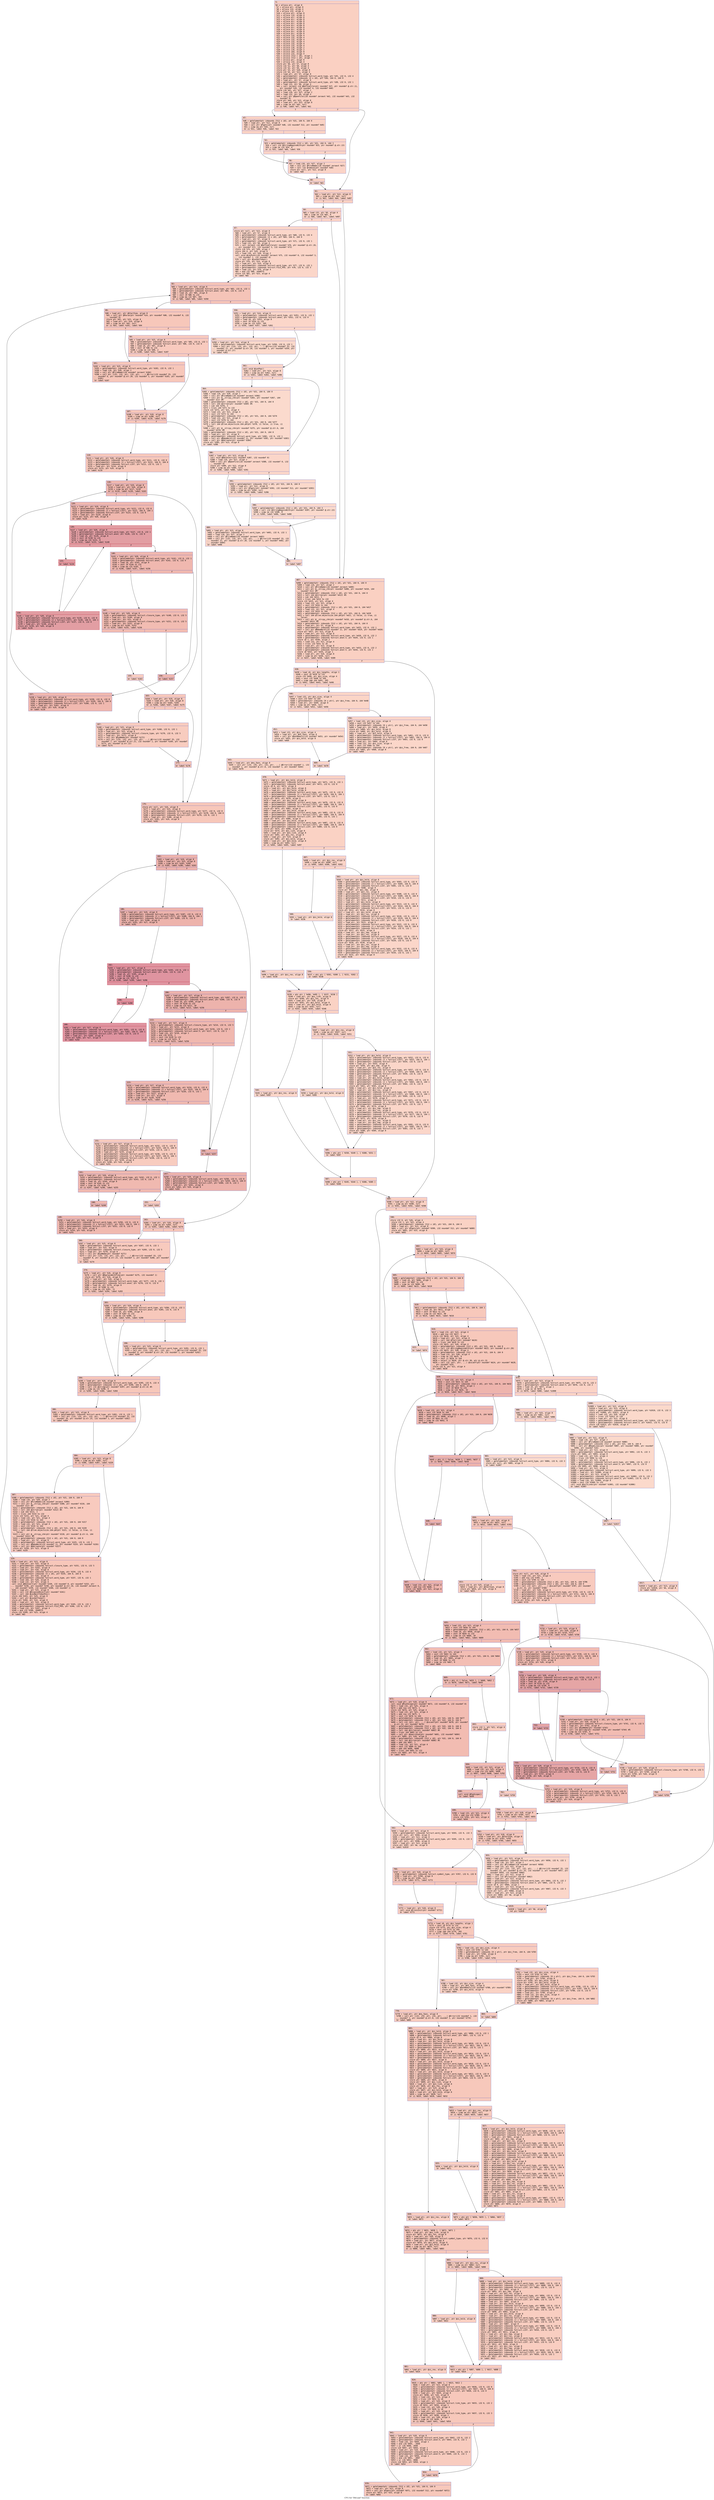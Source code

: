digraph "CFG for 'DbLoad' function" {
	label="CFG for 'DbLoad' function";

	Node0x600003890460 [shape=record,color="#3d50c3ff", style=filled, fillcolor="#f3947570" fontname="Courier",label="{5:\l|  %6 = alloca ptr, align 8\l  %7 = alloca ptr, align 8\l  %8 = alloca i32, align 4\l  %9 = alloca i32, align 4\l  %10 = alloca ptr, align 8\l  %11 = alloca i32, align 4\l  %12 = alloca ptr, align 8\l  %13 = alloca ptr, align 8\l  %14 = alloca ptr, align 8\l  %15 = alloca ptr, align 8\l  %16 = alloca ptr, align 8\l  %17 = alloca ptr, align 8\l  %18 = alloca ptr, align 8\l  %19 = alloca ptr, align 8\l  %20 = alloca ptr, align 8\l  %21 = alloca i32, align 4\l  %22 = alloca i32, align 4\l  %23 = alloca i32, align 4\l  %24 = alloca i32, align 4\l  %25 = alloca i32, align 4\l  %26 = alloca i32, align 4\l  %27 = alloca i16, align 2\l  %28 = alloca i16, align 2\l  %29 = alloca i64, align 8\l  %30 = alloca i32, align 4\l  %31 = alloca [512 x i8], align 1\l  %32 = alloca [512 x i8], align 1\l  %33 = alloca ptr, align 8\l  %34 = alloca i32, align 4\l  store ptr %0, ptr %7, align 8\l  store i32 %1, ptr %8, align 4\l  store i32 %2, ptr %9, align 4\l  store ptr %3, ptr %10, align 8\l  store i32 %4, ptr %11, align 4\l  %35 = load ptr, ptr %7, align 8\l  %36 = getelementptr inbounds %struct.word_type, ptr %35, i32 0, i32 4\l  %37 = getelementptr inbounds [4 x i8], ptr %36, i64 0, i64 0\l  %38 = load ptr, ptr %7, align 8\l  %39 = getelementptr inbounds %struct.word_type, ptr %38, i32 0, i32 1\l  %40 = load i32, ptr %8, align 4\l  %41 = call zeroext i16 @DefineFile(ptr noundef %37, ptr noundef @.str.11,\l... ptr noundef %39, i32 noundef 4, i32 noundef %40)\l  store i16 %41, ptr %27, align 2\l  %42 = load i16, ptr %27, align 2\l  %43 = load i32, ptr %9, align 4\l  %44 = call ptr @OpenFile(i16 noundef zeroext %42, i32 noundef %43, i32\l... noundef 0)\l  store ptr %44, ptr %12, align 8\l  %45 = load ptr, ptr %12, align 8\l  %46 = icmp ne ptr %45, null\l  br i1 %46, label %47, label %61\l|{<s0>T|<s1>F}}"];
	Node0x600003890460:s0 -> Node0x6000038904b0[tooltip="5 -> 47\nProbability 62.50%" ];
	Node0x600003890460:s1 -> Node0x6000038905f0[tooltip="5 -> 61\nProbability 37.50%" ];
	Node0x6000038904b0 [shape=record,color="#3d50c3ff", style=filled, fillcolor="#f4987a70" fontname="Courier",label="{47:\l|  %48 = getelementptr inbounds [512 x i8], ptr %31, i64 0, i64 0\l  %49 = load ptr, ptr %12, align 8\l  %50 = call ptr @fgets(ptr noundef %48, i32 noundef 512, ptr noundef %49)\l  %51 = icmp eq ptr %50, null\l  br i1 %51, label %56, label %52\l|{<s0>T|<s1>F}}"];
	Node0x6000038904b0:s0 -> Node0x600003890550[tooltip="47 -> 56\nProbability 37.50%" ];
	Node0x6000038904b0:s1 -> Node0x600003890500[tooltip="47 -> 52\nProbability 62.50%" ];
	Node0x600003890500 [shape=record,color="#3d50c3ff", style=filled, fillcolor="#f59c7d70" fontname="Courier",label="{52:\l|  %53 = getelementptr inbounds [512 x i8], ptr %31, i64 0, i64 3\l  %54 = call i32 @StringBeginsWith(ptr noundef %53, ptr noundef @.str.13)\l  %55 = icmp ne i32 %54, 0\l  br i1 %55, label %60, label %56\l|{<s0>T|<s1>F}}"];
	Node0x600003890500:s0 -> Node0x6000038905a0[tooltip="52 -> 60\nProbability 62.50%" ];
	Node0x600003890500:s1 -> Node0x600003890550[tooltip="52 -> 56\nProbability 37.50%" ];
	Node0x600003890550 [shape=record,color="#3d50c3ff", style=filled, fillcolor="#f59c7d70" fontname="Courier",label="{56:\l|  %57 = load i16, ptr %27, align 2\l  %58 = call ptr @FileName(i16 noundef zeroext %57)\l  %59 = call i32 @remove(ptr noundef %58)\l  store ptr null, ptr %12, align 8\l  br label %60\l}"];
	Node0x600003890550 -> Node0x6000038905a0[tooltip="56 -> 60\nProbability 100.00%" ];
	Node0x6000038905a0 [shape=record,color="#3d50c3ff", style=filled, fillcolor="#f4987a70" fontname="Courier",label="{60:\l|  br label %61\l}"];
	Node0x6000038905a0 -> Node0x6000038905f0[tooltip="60 -> 61\nProbability 100.00%" ];
	Node0x6000038905f0 [shape=record,color="#3d50c3ff", style=filled, fillcolor="#f3947570" fontname="Courier",label="{61:\l|  %62 = load ptr, ptr %12, align 8\l  %63 = icmp eq ptr %62, null\l  br i1 %63, label %64, label %407\l|{<s0>T|<s1>F}}"];
	Node0x6000038905f0:s0 -> Node0x600003890640[tooltip="61 -> 64\nProbability 37.50%" ];
	Node0x6000038905f0:s1 -> Node0x6000038917c0[tooltip="61 -> 407\nProbability 62.50%" ];
	Node0x600003890640 [shape=record,color="#3d50c3ff", style=filled, fillcolor="#f59c7d70" fontname="Courier",label="{64:\l|  %65 = load i32, ptr %9, align 4\l  %66 = icmp ne i32 %65, 0\l  br i1 %66, label %67, label %407\l|{<s0>T|<s1>F}}"];
	Node0x600003890640:s0 -> Node0x600003890690[tooltip="64 -> 67\nProbability 62.50%" ];
	Node0x600003890640:s1 -> Node0x6000038917c0[tooltip="64 -> 407\nProbability 37.50%" ];
	Node0x600003890690 [shape=record,color="#3d50c3ff", style=filled, fillcolor="#f6a38570" fontname="Courier",label="{67:\l|  store ptr null, ptr %13, align 8\l  %68 = load ptr, ptr %7, align 8\l  %69 = getelementptr inbounds %struct.word_type, ptr %68, i32 0, i32 4\l  %70 = getelementptr inbounds [4 x i8], ptr %69, i64 0, i64 0\l  %71 = load ptr, ptr %7, align 8\l  %72 = getelementptr inbounds %struct.word_type, ptr %71, i32 0, i32 1\l  %73 = load i32, ptr %8, align 4\l  %74 = call zeroext i16 @DefineFile(ptr noundef %70, ptr noundef @.str.19,\l... ptr noundef %72, i32 noundef 3, i32 noundef %73)\l  store i16 %74, ptr %28, align 2\l  store i64 0, ptr %29, align 8\l  %75 = load i16, ptr %28, align 2\l  call void @LexPush(i16 noundef zeroext %75, i32 noundef 0, i32 noundef 3,\l... i32 noundef 1, i32 noundef 0)\l  %76 = call ptr @LexGetToken()\l  store ptr %76, ptr %14, align 8\l  %77 = load ptr, ptr %14, align 8\l  %78 = getelementptr inbounds %struct.word_type, ptr %77, i32 0, i32 1\l  %79 = getelementptr inbounds %struct.FILE_POS, ptr %78, i32 0, i32 3\l  %80 = load i32, ptr %79, align 4\l  %81 = and i32 %80, 1048575\l  store i32 %81, ptr %23, align 4\l  br label %82\l}"];
	Node0x600003890690 -> Node0x6000038906e0[tooltip="67 -> 82\nProbability 100.00%" ];
	Node0x6000038906e0 [shape=record,color="#3d50c3ff", style=filled, fillcolor="#e97a5f70" fontname="Courier",label="{82:\l|  %83 = load ptr, ptr %14, align 8\l  %84 = getelementptr inbounds %struct.word_type, ptr %83, i32 0, i32 1\l  %85 = getelementptr inbounds %struct.anon, ptr %84, i32 0, i32 0\l  %86 = load i8, ptr %85, align 8\l  %87 = zext i8 %86 to i32\l  %88 = icmp eq i32 %87, 102\l  br i1 %88, label %89, label %350\l|{<s0>T|<s1>F}}"];
	Node0x6000038906e0:s0 -> Node0x600003890730[tooltip="82 -> 89\nProbability 96.88%" ];
	Node0x6000038906e0:s1 -> Node0x6000038914f0[tooltip="82 -> 350\nProbability 3.12%" ];
	Node0x600003890730 [shape=record,color="#3d50c3ff", style=filled, fillcolor="#ec7f6370" fontname="Courier",label="{89:\l|  %90 = load ptr, ptr @StartSym, align 8\l  %91 = call ptr @Parse(ptr noundef %14, ptr noundef %90, i32 noundef 0, i32\l... noundef 0)\l  store ptr %91, ptr %15, align 8\l  %92 = load ptr, ptr %14, align 8\l  %93 = icmp ne ptr %92, null\l  br i1 %93, label %101, label %94\l|{<s0>T|<s1>F}}"];
	Node0x600003890730:s0 -> Node0x6000038907d0[tooltip="89 -> 101\nProbability 62.50%" ];
	Node0x600003890730:s1 -> Node0x600003890780[tooltip="89 -> 94\nProbability 37.50%" ];
	Node0x600003890780 [shape=record,color="#3d50c3ff", style=filled, fillcolor="#ef886b70" fontname="Courier",label="{94:\l|  %95 = load ptr, ptr %15, align 8\l  %96 = getelementptr inbounds %struct.word_type, ptr %95, i32 0, i32 1\l  %97 = getelementptr inbounds %struct.anon, ptr %96, i32 0, i32 0\l  %98 = load i8, ptr %97, align 8\l  %99 = zext i8 %98 to i32\l  %100 = icmp ne i32 %99, 2\l  br i1 %100, label %101, label %107\l|{<s0>T|<s1>F}}"];
	Node0x600003890780:s0 -> Node0x6000038907d0[tooltip="94 -> 101\nProbability 50.00%" ];
	Node0x600003890780:s1 -> Node0x600003890820[tooltip="94 -> 107\nProbability 50.00%" ];
	Node0x6000038907d0 [shape=record,color="#3d50c3ff", style=filled, fillcolor="#ec7f6370" fontname="Courier",label="{101:\l|  %102 = load ptr, ptr %15, align 8\l  %103 = getelementptr inbounds %struct.word_type, ptr %102, i32 0, i32 1\l  %104 = load i16, ptr %28, align 2\l  %105 = call ptr @FileName(i16 noundef zeroext %104)\l  %106 = call ptr (i32, i32, ptr, i32, ptr, ...) @Error(i32 noundef 33, i32\l... noundef 6, ptr noundef @.str.20, i32 noundef 1, ptr noundef %103, ptr noundef\l... %105)\l  br label %107\l}"];
	Node0x6000038907d0 -> Node0x600003890820[tooltip="101 -> 107\nProbability 100.00%" ];
	Node0x600003890820 [shape=record,color="#3d50c3ff", style=filled, fillcolor="#ec7f6370" fontname="Courier",label="{107:\l|  %108 = load ptr, ptr %10, align 8\l  %109 = icmp ne ptr %108, null\l  br i1 %109, label %110, label %176\l|{<s0>T|<s1>F}}"];
	Node0x600003890820:s0 -> Node0x600003890870[tooltip="107 -> 110\nProbability 62.50%" ];
	Node0x600003890820:s1 -> Node0x600003890cd0[tooltip="107 -> 176\nProbability 37.50%" ];
	Node0x600003890870 [shape=record,color="#3d50c3ff", style=filled, fillcolor="#ed836670" fontname="Courier",label="{110:\l|  %111 = load ptr, ptr %10, align 8\l  %112 = getelementptr inbounds %struct.word_type, ptr %111, i32 0, i32 0\l  %113 = getelementptr inbounds [2 x %struct.LIST], ptr %112, i64 0, i64 0\l  %114 = getelementptr inbounds %struct.LIST, ptr %113, i32 0, i32 1\l  %115 = load ptr, ptr %114, align 8\l  store ptr %115, ptr %19, align 8\l  br label %116\l}"];
	Node0x600003890870 -> Node0x6000038908c0[tooltip="110 -> 116\nProbability 100.00%" ];
	Node0x6000038908c0 [shape=record,color="#3d50c3ff", style=filled, fillcolor="#dc5d4a70" fontname="Courier",label="{116:\l|  %117 = load ptr, ptr %19, align 8\l  %118 = load ptr, ptr %10, align 8\l  %119 = icmp ne ptr %117, %118\l  br i1 %119, label %120, label %163\l|{<s0>T|<s1>F}}"];
	Node0x6000038908c0:s0 -> Node0x600003890910[tooltip="116 -> 120\nProbability 96.88%" ];
	Node0x6000038908c0:s1 -> Node0x600003890be0[tooltip="116 -> 163\nProbability 3.12%" ];
	Node0x600003890910 [shape=record,color="#3d50c3ff", style=filled, fillcolor="#dc5d4a70" fontname="Courier",label="{120:\l|  %121 = load ptr, ptr %19, align 8\l  %122 = getelementptr inbounds %struct.word_type, ptr %121, i32 0, i32 0\l  %123 = getelementptr inbounds [2 x %struct.LIST], ptr %122, i64 0, i64 1\l  %124 = getelementptr inbounds %struct.LIST, ptr %123, i32 0, i32 0\l  %125 = load ptr, ptr %124, align 8\l  store ptr %125, ptr %20, align 8\l  br label %126\l}"];
	Node0x600003890910 -> Node0x600003890960[tooltip="120 -> 126\nProbability 100.00%" ];
	Node0x600003890960 [shape=record,color="#b70d28ff", style=filled, fillcolor="#be242e70" fontname="Courier",label="{126:\l|  %127 = load ptr, ptr %20, align 8\l  %128 = getelementptr inbounds %struct.word_type, ptr %127, i32 0, i32 1\l  %129 = getelementptr inbounds %struct.anon, ptr %128, i32 0, i32 0\l  %130 = load i8, ptr %129, align 8\l  %131 = zext i8 %130 to i32\l  %132 = icmp eq i32 %131, 0\l  br i1 %132, label %133, label %140\l|{<s0>T|<s1>F}}"];
	Node0x600003890960:s0 -> Node0x6000038909b0[tooltip="126 -> 133\nProbability 96.88%" ];
	Node0x600003890960:s1 -> Node0x600003890a50[tooltip="126 -> 140\nProbability 3.12%" ];
	Node0x6000038909b0 [shape=record,color="#b70d28ff", style=filled, fillcolor="#be242e70" fontname="Courier",label="{133:\l|  br label %134\l}"];
	Node0x6000038909b0 -> Node0x600003890a00[tooltip="133 -> 134\nProbability 100.00%" ];
	Node0x600003890a00 [shape=record,color="#b70d28ff", style=filled, fillcolor="#be242e70" fontname="Courier",label="{134:\l|  %135 = load ptr, ptr %20, align 8\l  %136 = getelementptr inbounds %struct.word_type, ptr %135, i32 0, i32 0\l  %137 = getelementptr inbounds [2 x %struct.LIST], ptr %136, i64 0, i64 1\l  %138 = getelementptr inbounds %struct.LIST, ptr %137, i32 0, i32 0\l  %139 = load ptr, ptr %138, align 8\l  store ptr %139, ptr %20, align 8\l  br label %126\l}"];
	Node0x600003890a00 -> Node0x600003890960[tooltip="134 -> 126\nProbability 100.00%" ];
	Node0x600003890a50 [shape=record,color="#3d50c3ff", style=filled, fillcolor="#dc5d4a70" fontname="Courier",label="{140:\l|  %141 = load ptr, ptr %20, align 8\l  %142 = getelementptr inbounds %struct.word_type, ptr %141, i32 0, i32 1\l  %143 = getelementptr inbounds %struct.anon, ptr %142, i32 0, i32 0\l  %144 = load i8, ptr %143, align 8\l  %145 = zext i8 %144 to i32\l  %146 = icmp eq i32 %145, 2\l  br i1 %146, label %147, label %156\l|{<s0>T|<s1>F}}"];
	Node0x600003890a50:s0 -> Node0x600003890aa0[tooltip="140 -> 147\nProbability 50.00%" ];
	Node0x600003890a50:s1 -> Node0x600003890b40[tooltip="140 -> 156\nProbability 50.00%" ];
	Node0x600003890aa0 [shape=record,color="#3d50c3ff", style=filled, fillcolor="#e1675170" fontname="Courier",label="{147:\l|  %148 = load ptr, ptr %20, align 8\l  %149 = getelementptr inbounds %struct.closure_type, ptr %148, i32 0, i32 5\l  %150 = load ptr, ptr %149, align 8\l  %151 = load ptr, ptr %15, align 8\l  %152 = getelementptr inbounds %struct.closure_type, ptr %151, i32 0, i32 5\l  %153 = load ptr, ptr %152, align 8\l  %154 = icmp eq ptr %150, %153\l  br i1 %154, label %155, label %156\l|{<s0>T|<s1>F}}"];
	Node0x600003890aa0:s0 -> Node0x600003890af0[tooltip="147 -> 155\nProbability 3.12%" ];
	Node0x600003890aa0:s1 -> Node0x600003890b40[tooltip="147 -> 156\nProbability 96.88%" ];
	Node0x600003890af0 [shape=record,color="#3d50c3ff", style=filled, fillcolor="#f2907270" fontname="Courier",label="{155:\l|  br label %163\l}"];
	Node0x600003890af0 -> Node0x600003890be0[tooltip="155 -> 163\nProbability 100.00%" ];
	Node0x600003890b40 [shape=record,color="#3d50c3ff", style=filled, fillcolor="#dc5d4a70" fontname="Courier",label="{156:\l|  br label %157\l}"];
	Node0x600003890b40 -> Node0x600003890b90[tooltip="156 -> 157\nProbability 100.00%" ];
	Node0x600003890b90 [shape=record,color="#3d50c3ff", style=filled, fillcolor="#dc5d4a70" fontname="Courier",label="{157:\l|  %158 = load ptr, ptr %19, align 8\l  %159 = getelementptr inbounds %struct.word_type, ptr %158, i32 0, i32 0\l  %160 = getelementptr inbounds [2 x %struct.LIST], ptr %159, i64 0, i64 0\l  %161 = getelementptr inbounds %struct.LIST, ptr %160, i32 0, i32 1\l  %162 = load ptr, ptr %161, align 8\l  store ptr %162, ptr %19, align 8\l  br label %116\l}"];
	Node0x600003890b90 -> Node0x6000038908c0[tooltip="157 -> 116\nProbability 100.00%" ];
	Node0x600003890be0 [shape=record,color="#3d50c3ff", style=filled, fillcolor="#ed836670" fontname="Courier",label="{163:\l|  %164 = load ptr, ptr %19, align 8\l  %165 = load ptr, ptr %10, align 8\l  %166 = icmp eq ptr %164, %165\l  br i1 %166, label %167, label %175\l|{<s0>T|<s1>F}}"];
	Node0x600003890be0:s0 -> Node0x600003890c30[tooltip="163 -> 167\nProbability 37.50%" ];
	Node0x600003890be0:s1 -> Node0x600003890c80[tooltip="163 -> 175\nProbability 62.50%" ];
	Node0x600003890c30 [shape=record,color="#3d50c3ff", style=filled, fillcolor="#f08b6e70" fontname="Courier",label="{167:\l|  %168 = load ptr, ptr %15, align 8\l  %169 = getelementptr inbounds %struct.word_type, ptr %168, i32 0, i32 1\l  %170 = load ptr, ptr %15, align 8\l  %171 = getelementptr inbounds %struct.closure_type, ptr %170, i32 0, i32 5\l  %172 = load ptr, ptr %171, align 8\l  %173 = call ptr @SymName(ptr noundef %172)\l  %174 = call ptr (i32, i32, ptr, i32, ptr, ...) @Error(i32 noundef 33, i32\l... noundef 7, ptr noundef @.str.21, i32 noundef 1, ptr noundef %169, ptr noundef\l... %173, ptr noundef @.str.22)\l  br label %175\l}"];
	Node0x600003890c30 -> Node0x600003890c80[tooltip="167 -> 175\nProbability 100.00%" ];
	Node0x600003890c80 [shape=record,color="#3d50c3ff", style=filled, fillcolor="#ed836670" fontname="Courier",label="{175:\l|  br label %176\l}"];
	Node0x600003890c80 -> Node0x600003890cd0[tooltip="175 -> 176\nProbability 100.00%" ];
	Node0x600003890cd0 [shape=record,color="#3d50c3ff", style=filled, fillcolor="#ec7f6370" fontname="Courier",label="{176:\l|  store ptr null, ptr %16, align 8\l  %177 = load ptr, ptr %15, align 8\l  %178 = getelementptr inbounds %struct.word_type, ptr %177, i32 0, i32 0\l  %179 = getelementptr inbounds [2 x %struct.LIST], ptr %178, i64 0, i64 0\l  %180 = getelementptr inbounds %struct.LIST, ptr %179, i32 0, i32 1\l  %181 = load ptr, ptr %180, align 8\l  store ptr %181, ptr %19, align 8\l  br label %182\l}"];
	Node0x600003890cd0 -> Node0x600003890d20[tooltip="176 -> 182\nProbability 100.00%" ];
	Node0x600003890d20 [shape=record,color="#3d50c3ff", style=filled, fillcolor="#d6524470" fontname="Courier",label="{182:\l|  %183 = load ptr, ptr %19, align 8\l  %184 = load ptr, ptr %15, align 8\l  %185 = icmp ne ptr %183, %184\l  br i1 %185, label %186, label %263\l|{<s0>T|<s1>F}}"];
	Node0x600003890d20:s0 -> Node0x600003890d70[tooltip="182 -> 186\nProbability 96.88%" ];
	Node0x600003890d20:s1 -> Node0x6000038911d0[tooltip="182 -> 263\nProbability 3.12%" ];
	Node0x600003890d70 [shape=record,color="#3d50c3ff", style=filled, fillcolor="#d6524470" fontname="Courier",label="{186:\l|  %187 = load ptr, ptr %19, align 8\l  %188 = getelementptr inbounds %struct.word_type, ptr %187, i32 0, i32 0\l  %189 = getelementptr inbounds [2 x %struct.LIST], ptr %188, i64 0, i64 1\l  %190 = getelementptr inbounds %struct.LIST, ptr %189, i32 0, i32 0\l  %191 = load ptr, ptr %190, align 8\l  store ptr %191, ptr %17, align 8\l  br label %192\l}"];
	Node0x600003890d70 -> Node0x600003890dc0[tooltip="186 -> 192\nProbability 100.00%" ];
	Node0x600003890dc0 [shape=record,color="#b70d28ff", style=filled, fillcolor="#b70d2870" fontname="Courier",label="{192:\l|  %193 = load ptr, ptr %17, align 8\l  %194 = getelementptr inbounds %struct.word_type, ptr %193, i32 0, i32 1\l  %195 = getelementptr inbounds %struct.anon, ptr %194, i32 0, i32 0\l  %196 = load i8, ptr %195, align 8\l  %197 = zext i8 %196 to i32\l  %198 = icmp eq i32 %197, 0\l  br i1 %198, label %199, label %206\l|{<s0>T|<s1>F}}"];
	Node0x600003890dc0:s0 -> Node0x600003890e10[tooltip="192 -> 199\nProbability 96.88%" ];
	Node0x600003890dc0:s1 -> Node0x600003890eb0[tooltip="192 -> 206\nProbability 3.12%" ];
	Node0x600003890e10 [shape=record,color="#b70d28ff", style=filled, fillcolor="#b70d2870" fontname="Courier",label="{199:\l|  br label %200\l}"];
	Node0x600003890e10 -> Node0x600003890e60[tooltip="199 -> 200\nProbability 100.00%" ];
	Node0x600003890e60 [shape=record,color="#b70d28ff", style=filled, fillcolor="#b70d2870" fontname="Courier",label="{200:\l|  %201 = load ptr, ptr %17, align 8\l  %202 = getelementptr inbounds %struct.word_type, ptr %201, i32 0, i32 0\l  %203 = getelementptr inbounds [2 x %struct.LIST], ptr %202, i64 0, i64 1\l  %204 = getelementptr inbounds %struct.LIST, ptr %203, i32 0, i32 0\l  %205 = load ptr, ptr %204, align 8\l  store ptr %205, ptr %17, align 8\l  br label %192\l}"];
	Node0x600003890e60 -> Node0x600003890dc0[tooltip="200 -> 192\nProbability 100.00%" ];
	Node0x600003890eb0 [shape=record,color="#3d50c3ff", style=filled, fillcolor="#d6524470" fontname="Courier",label="{206:\l|  %207 = load ptr, ptr %17, align 8\l  %208 = getelementptr inbounds %struct.word_type, ptr %207, i32 0, i32 1\l  %209 = getelementptr inbounds %struct.anon, ptr %208, i32 0, i32 0\l  %210 = load i8, ptr %209, align 8\l  %211 = zext i8 %210 to i32\l  %212 = icmp eq i32 %211, 10\l  br i1 %212, label %213, label %256\l|{<s0>T|<s1>F}}"];
	Node0x600003890eb0:s0 -> Node0x600003890f00[tooltip="206 -> 213\nProbability 50.00%" ];
	Node0x600003890eb0:s1 -> Node0x600003891130[tooltip="206 -> 256\nProbability 50.00%" ];
	Node0x600003890f00 [shape=record,color="#3d50c3ff", style=filled, fillcolor="#dc5d4a70" fontname="Courier",label="{213:\l|  %214 = load ptr, ptr %17, align 8\l  %215 = getelementptr inbounds %struct.closure_type, ptr %214, i32 0, i32 5\l  %216 = load ptr, ptr %215, align 8\l  %217 = getelementptr inbounds %struct.word_type, ptr %216, i32 0, i32 2\l  %218 = getelementptr inbounds %struct.anon.5, ptr %217, i32 0, i32 1\l  %219 = load i16, ptr %218, align 1\l  %220 = and i16 %219, 1\l  %221 = zext i16 %220 to i32\l  %222 = icmp ne i32 %221, 0\l  br i1 %222, label %223, label %256\l|{<s0>T|<s1>F}}"];
	Node0x600003890f00:s0 -> Node0x600003890f50[tooltip="213 -> 223\nProbability 62.50%" ];
	Node0x600003890f00:s1 -> Node0x600003891130[tooltip="213 -> 256\nProbability 37.50%" ];
	Node0x600003890f50 [shape=record,color="#3d50c3ff", style=filled, fillcolor="#de614d70" fontname="Courier",label="{223:\l|  %224 = load ptr, ptr %17, align 8\l  %225 = getelementptr inbounds %struct.word_type, ptr %224, i32 0, i32 0\l  %226 = getelementptr inbounds [2 x %struct.LIST], ptr %225, i64 0, i64 0\l  %227 = getelementptr inbounds %struct.LIST, ptr %226, i32 0, i32 1\l  %228 = load ptr, ptr %227, align 8\l  %229 = load ptr, ptr %17, align 8\l  %230 = icmp ne ptr %228, %229\l  br i1 %230, label %231, label %256\l|{<s0>T|<s1>F}}"];
	Node0x600003890f50:s0 -> Node0x600003890fa0[tooltip="223 -> 231\nProbability 3.12%" ];
	Node0x600003890f50:s1 -> Node0x600003891130[tooltip="223 -> 256\nProbability 96.88%" ];
	Node0x600003890fa0 [shape=record,color="#3d50c3ff", style=filled, fillcolor="#f08b6e70" fontname="Courier",label="{231:\l|  %232 = load ptr, ptr %17, align 8\l  %233 = getelementptr inbounds %struct.word_type, ptr %232, i32 0, i32 0\l  %234 = getelementptr inbounds [2 x %struct.LIST], ptr %233, i64 0, i64 0\l  %235 = getelementptr inbounds %struct.LIST, ptr %234, i32 0, i32 1\l  %236 = load ptr, ptr %235, align 8\l  %237 = getelementptr inbounds %struct.word_type, ptr %236, i32 0, i32 0\l  %238 = getelementptr inbounds [2 x %struct.LIST], ptr %237, i64 0, i64 1\l  %239 = getelementptr inbounds %struct.LIST, ptr %238, i32 0, i32 0\l  %240 = load ptr, ptr %239, align 8\l  store ptr %240, ptr %16, align 8\l  br label %241\l}"];
	Node0x600003890fa0 -> Node0x600003890ff0[tooltip="231 -> 241\nProbability 100.00%" ];
	Node0x600003890ff0 [shape=record,color="#3d50c3ff", style=filled, fillcolor="#de614d70" fontname="Courier",label="{241:\l|  %242 = load ptr, ptr %16, align 8\l  %243 = getelementptr inbounds %struct.word_type, ptr %242, i32 0, i32 1\l  %244 = getelementptr inbounds %struct.anon, ptr %243, i32 0, i32 0\l  %245 = load i8, ptr %244, align 8\l  %246 = zext i8 %245 to i32\l  %247 = icmp eq i32 %246, 0\l  br i1 %247, label %248, label %255\l|{<s0>T|<s1>F}}"];
	Node0x600003890ff0:s0 -> Node0x600003891040[tooltip="241 -> 248\nProbability 96.88%" ];
	Node0x600003890ff0:s1 -> Node0x6000038910e0[tooltip="241 -> 255\nProbability 3.12%" ];
	Node0x600003891040 [shape=record,color="#3d50c3ff", style=filled, fillcolor="#de614d70" fontname="Courier",label="{248:\l|  br label %249\l}"];
	Node0x600003891040 -> Node0x600003891090[tooltip="248 -> 249\nProbability 100.00%" ];
	Node0x600003891090 [shape=record,color="#3d50c3ff", style=filled, fillcolor="#de614d70" fontname="Courier",label="{249:\l|  %250 = load ptr, ptr %16, align 8\l  %251 = getelementptr inbounds %struct.word_type, ptr %250, i32 0, i32 0\l  %252 = getelementptr inbounds [2 x %struct.LIST], ptr %251, i64 0, i64 1\l  %253 = getelementptr inbounds %struct.LIST, ptr %252, i32 0, i32 0\l  %254 = load ptr, ptr %253, align 8\l  store ptr %254, ptr %16, align 8\l  br label %241\l}"];
	Node0x600003891090 -> Node0x600003890ff0[tooltip="249 -> 241\nProbability 100.00%" ];
	Node0x6000038910e0 [shape=record,color="#3d50c3ff", style=filled, fillcolor="#f08b6e70" fontname="Courier",label="{255:\l|  br label %263\l}"];
	Node0x6000038910e0 -> Node0x6000038911d0[tooltip="255 -> 263\nProbability 100.00%" ];
	Node0x600003891130 [shape=record,color="#3d50c3ff", style=filled, fillcolor="#d6524470" fontname="Courier",label="{256:\l|  br label %257\l}"];
	Node0x600003891130 -> Node0x600003891180[tooltip="256 -> 257\nProbability 100.00%" ];
	Node0x600003891180 [shape=record,color="#3d50c3ff", style=filled, fillcolor="#d6524470" fontname="Courier",label="{257:\l|  %258 = load ptr, ptr %19, align 8\l  %259 = getelementptr inbounds %struct.word_type, ptr %258, i32 0, i32 0\l  %260 = getelementptr inbounds [2 x %struct.LIST], ptr %259, i64 0, i64 0\l  %261 = getelementptr inbounds %struct.LIST, ptr %260, i32 0, i32 1\l  %262 = load ptr, ptr %261, align 8\l  store ptr %262, ptr %19, align 8\l  br label %182\l}"];
	Node0x600003891180 -> Node0x600003890d20[tooltip="257 -> 182\nProbability 100.00%" ];
	Node0x6000038911d0 [shape=record,color="#3d50c3ff", style=filled, fillcolor="#ec7f6370" fontname="Courier",label="{263:\l|  %264 = load ptr, ptr %16, align 8\l  %265 = icmp eq ptr %264, null\l  br i1 %265, label %266, label %274\l|{<s0>T|<s1>F}}"];
	Node0x6000038911d0:s0 -> Node0x600003891220[tooltip="263 -> 266\nProbability 37.50%" ];
	Node0x6000038911d0:s1 -> Node0x600003891270[tooltip="263 -> 274\nProbability 62.50%" ];
	Node0x600003891220 [shape=record,color="#3d50c3ff", style=filled, fillcolor="#ef886b70" fontname="Courier",label="{266:\l|  %267 = load ptr, ptr %15, align 8\l  %268 = getelementptr inbounds %struct.word_type, ptr %267, i32 0, i32 1\l  %269 = load ptr, ptr %15, align 8\l  %270 = getelementptr inbounds %struct.closure_type, ptr %269, i32 0, i32 5\l  %271 = load ptr, ptr %270, align 8\l  %272 = call ptr @SymName(ptr noundef %271)\l  %273 = call ptr (i32, i32, ptr, i32, ptr, ...) @Error(i32 noundef 33, i32\l... noundef 8, ptr noundef @.str.23, i32 noundef 1, ptr noundef %268, ptr noundef\l... %272)\l  br label %274\l}"];
	Node0x600003891220 -> Node0x600003891270[tooltip="266 -> 274\nProbability 100.00%" ];
	Node0x600003891270 [shape=record,color="#3d50c3ff", style=filled, fillcolor="#ec7f6370" fontname="Courier",label="{274:\l|  %275 = load ptr, ptr %16, align 8\l  %276 = call ptr @ReplaceWithTidy(ptr noundef %275, i32 noundef 1)\l  store ptr %276, ptr %16, align 8\l  %277 = load ptr, ptr %16, align 8\l  %278 = getelementptr inbounds %struct.word_type, ptr %277, i32 0, i32 1\l  %279 = getelementptr inbounds %struct.anon, ptr %278, i32 0, i32 0\l  %280 = load i8, ptr %279, align 8\l  %281 = zext i8 %280 to i32\l  %282 = icmp eq i32 %281, 11\l  br i1 %282, label %294, label %283\l|{<s0>T|<s1>F}}"];
	Node0x600003891270:s0 -> Node0x600003891360[tooltip="274 -> 294\nProbability 50.00%" ];
	Node0x600003891270:s1 -> Node0x6000038912c0[tooltip="274 -> 283\nProbability 50.00%" ];
	Node0x6000038912c0 [shape=record,color="#3d50c3ff", style=filled, fillcolor="#ed836670" fontname="Courier",label="{283:\l|  %284 = load ptr, ptr %16, align 8\l  %285 = getelementptr inbounds %struct.word_type, ptr %284, i32 0, i32 1\l  %286 = getelementptr inbounds %struct.anon, ptr %285, i32 0, i32 0\l  %287 = load i8, ptr %286, align 8\l  %288 = zext i8 %287 to i32\l  %289 = icmp eq i32 %288, 12\l  br i1 %289, label %294, label %290\l|{<s0>T|<s1>F}}"];
	Node0x6000038912c0:s0 -> Node0x600003891360[tooltip="283 -> 294\nProbability 50.00%" ];
	Node0x6000038912c0:s1 -> Node0x600003891310[tooltip="283 -> 290\nProbability 50.00%" ];
	Node0x600003891310 [shape=record,color="#3d50c3ff", style=filled, fillcolor="#f08b6e70" fontname="Courier",label="{290:\l|  %291 = load ptr, ptr %15, align 8\l  %292 = getelementptr inbounds %struct.word_type, ptr %291, i32 0, i32 1\l  %293 = call ptr (i32, i32, ptr, i32, ptr, ...) @Error(i32 noundef 33, i32\l... noundef 9, ptr noundef @.str.24, i32 noundef 1, ptr noundef %292)\l  br label %294\l}"];
	Node0x600003891310 -> Node0x600003891360[tooltip="290 -> 294\nProbability 100.00%" ];
	Node0x600003891360 [shape=record,color="#3d50c3ff", style=filled, fillcolor="#ec7f6370" fontname="Courier",label="{294:\l|  %295 = load ptr, ptr %16, align 8\l  %296 = getelementptr inbounds %struct.word_type, ptr %295, i32 0, i32 4\l  %297 = getelementptr inbounds [4 x i8], ptr %296, i64 0, i64 0\l  %298 = call i32 @strcmp(ptr noundef %297, ptr noundef @.str.6) #5\l  %299 = icmp eq i32 %298, 0\l  br i1 %299, label %300, label %304\l|{<s0>T|<s1>F}}"];
	Node0x600003891360:s0 -> Node0x6000038913b0[tooltip="294 -> 300\nProbability 37.50%" ];
	Node0x600003891360:s1 -> Node0x600003891400[tooltip="294 -> 304\nProbability 62.50%" ];
	Node0x6000038913b0 [shape=record,color="#3d50c3ff", style=filled, fillcolor="#ef886b70" fontname="Courier",label="{300:\l|  %301 = load ptr, ptr %15, align 8\l  %302 = getelementptr inbounds %struct.word_type, ptr %301, i32 0, i32 1\l  %303 = call ptr (i32, i32, ptr, i32, ptr, ...) @Error(i32 noundef 33, i32\l... noundef 10, ptr noundef @.str.25, i32 noundef 1, ptr noundef %302)\l  br label %304\l}"];
	Node0x6000038913b0 -> Node0x600003891400[tooltip="300 -> 304\nProbability 100.00%" ];
	Node0x600003891400 [shape=record,color="#3d50c3ff", style=filled, fillcolor="#ec7f6370" fontname="Courier",label="{304:\l|  %305 = load ptr, ptr %13, align 8\l  %306 = icmp eq ptr %305, null\l  br i1 %306, label %307, label %329\l|{<s0>T|<s1>F}}"];
	Node0x600003891400:s0 -> Node0x600003891450[tooltip="304 -> 307\nProbability 37.50%" ];
	Node0x600003891400:s1 -> Node0x6000038914a0[tooltip="304 -> 329\nProbability 62.50%" ];
	Node0x600003891450 [shape=record,color="#3d50c3ff", style=filled, fillcolor="#ef886b70" fontname="Courier",label="{307:\l|  %308 = getelementptr inbounds [512 x i8], ptr %31, i64 0, i64 0\l  %309 = load i16, ptr %28, align 2\l  %310 = call ptr @FileName(i16 noundef zeroext %309)\l  %311 = call ptr @__strcpy_chk(ptr noundef %308, ptr noundef %310, i64\l... noundef 512) #5\l  %312 = getelementptr inbounds [512 x i8], ptr %31, i64 0, i64 0\l  %313 = call i64 @strlen(ptr noundef %312) #5\l  %314 = sub i64 %313, 3\l  %315 = trunc i64 %314 to i32\l  store i32 %315, ptr %21, align 4\l  %316 = load i32, ptr %21, align 4\l  %317 = sext i32 %316 to i64\l  %318 = getelementptr inbounds [512 x i8], ptr %31, i64 0, i64 %317\l  %319 = load i32, ptr %21, align 4\l  %320 = sext i32 %319 to i64\l  %321 = getelementptr inbounds [512 x i8], ptr %31, i64 0, i64 %320\l  %322 = call i64 @llvm.objectsize.i64.p0(ptr %321, i1 false, i1 true, i1\l... false)\l  %323 = call ptr @__strcpy_chk(ptr noundef %318, ptr noundef @.str.6, i64\l... noundef %322) #5\l  %324 = getelementptr inbounds [512 x i8], ptr %31, i64 0, i64 0\l  %325 = load ptr, ptr %7, align 8\l  %326 = getelementptr inbounds %struct.word_type, ptr %325, i32 0, i32 1\l  %327 = call ptr @MakeWord(i32 noundef 11, ptr noundef %324, ptr noundef %326)\l  %328 = call ptr @DbCreate(ptr noundef %327)\l  store ptr %328, ptr %13, align 8\l  br label %329\l}"];
	Node0x600003891450 -> Node0x6000038914a0[tooltip="307 -> 329\nProbability 100.00%" ];
	Node0x6000038914a0 [shape=record,color="#3d50c3ff", style=filled, fillcolor="#ec7f6370" fontname="Courier",label="{329:\l|  %330 = load ptr, ptr %13, align 8\l  %331 = load ptr, ptr %15, align 8\l  %332 = getelementptr inbounds %struct.closure_type, ptr %331, i32 0, i32 5\l  %333 = load ptr, ptr %332, align 8\l  %334 = load ptr, ptr %16, align 8\l  %335 = getelementptr inbounds %struct.word_type, ptr %334, i32 0, i32 4\l  %336 = getelementptr inbounds [4 x i8], ptr %335, i64 0, i64 0\l  %337 = load ptr, ptr %16, align 8\l  %338 = getelementptr inbounds %struct.word_type, ptr %337, i32 0, i32 1\l  %339 = load i64, ptr %29, align 8\l  %340 = load i32, ptr %23, align 4\l  call void @DbInsert(ptr noundef %330, i32 noundef 0, ptr noundef %333, ptr\l... noundef %336, ptr noundef %338, ptr noundef @.str.10, i16 noundef zeroext 0,\l... i64 noundef %339, i32 noundef %340, i32 noundef 1)\l  %341 = load ptr, ptr %15, align 8\l  %342 = call i32 @DisposeObject(ptr noundef %341)\l  %343 = call i64 @LexNextTokenPos()\l  store i64 %343, ptr %29, align 8\l  %344 = call ptr @LexGetToken()\l  store ptr %344, ptr %14, align 8\l  %345 = load ptr, ptr %14, align 8\l  %346 = getelementptr inbounds %struct.word_type, ptr %345, i32 0, i32 1\l  %347 = getelementptr inbounds %struct.FILE_POS, ptr %346, i32 0, i32 3\l  %348 = load i32, ptr %347, align 4\l  %349 = and i32 %348, 1048575\l  store i32 %349, ptr %23, align 4\l  br label %82\l}"];
	Node0x6000038914a0 -> Node0x6000038906e0[tooltip="329 -> 82\nProbability 100.00%" ];
	Node0x6000038914f0 [shape=record,color="#3d50c3ff", style=filled, fillcolor="#f6a38570" fontname="Courier",label="{350:\l|  %351 = load ptr, ptr %14, align 8\l  %352 = getelementptr inbounds %struct.word_type, ptr %351, i32 0, i32 1\l  %353 = getelementptr inbounds %struct.anon, ptr %352, i32 0, i32 0\l  %354 = load i8, ptr %353, align 8\l  %355 = zext i8 %354 to i32\l  %356 = icmp ne i32 %355, 105\l  br i1 %356, label %357, label %361\l|{<s0>T|<s1>F}}"];
	Node0x6000038914f0:s0 -> Node0x600003891540[tooltip="350 -> 357\nProbability 50.00%" ];
	Node0x6000038914f0:s1 -> Node0x600003891590[tooltip="350 -> 361\nProbability 50.00%" ];
	Node0x600003891540 [shape=record,color="#3d50c3ff", style=filled, fillcolor="#f7a88970" fontname="Courier",label="{357:\l|  %358 = load ptr, ptr %14, align 8\l  %359 = getelementptr inbounds %struct.word_type, ptr %358, i32 0, i32 1\l  %360 = call ptr (i32, i32, ptr, i32, ptr, ...) @Error(i32 noundef 33, i32\l... noundef 11, ptr noundef @.str.26, i32 noundef 1, ptr noundef %359, ptr\l... noundef @.str.27)\l  br label %361\l}"];
	Node0x600003891540 -> Node0x600003891590[tooltip="357 -> 361\nProbability 100.00%" ];
	Node0x600003891590 [shape=record,color="#3d50c3ff", style=filled, fillcolor="#f6a38570" fontname="Courier",label="{361:\l|  call void @LexPop()\l  %362 = load ptr, ptr %13, align 8\l  %363 = icmp eq ptr %362, null\l  br i1 %363, label %364, label %386\l|{<s0>T|<s1>F}}"];
	Node0x600003891590:s0 -> Node0x6000038915e0[tooltip="361 -> 364\nProbability 37.50%" ];
	Node0x600003891590:s1 -> Node0x600003891630[tooltip="361 -> 386\nProbability 62.50%" ];
	Node0x6000038915e0 [shape=record,color="#3d50c3ff", style=filled, fillcolor="#f7ac8e70" fontname="Courier",label="{364:\l|  %365 = getelementptr inbounds [512 x i8], ptr %31, i64 0, i64 0\l  %366 = load i16, ptr %28, align 2\l  %367 = call ptr @FileName(i16 noundef zeroext %366)\l  %368 = call ptr @__strcpy_chk(ptr noundef %365, ptr noundef %367, i64\l... noundef 512) #5\l  %369 = getelementptr inbounds [512 x i8], ptr %31, i64 0, i64 0\l  %370 = call i64 @strlen(ptr noundef %369) #5\l  %371 = sub i64 %370, 3\l  %372 = trunc i64 %371 to i32\l  store i32 %372, ptr %21, align 4\l  %373 = load i32, ptr %21, align 4\l  %374 = sext i32 %373 to i64\l  %375 = getelementptr inbounds [512 x i8], ptr %31, i64 0, i64 %374\l  %376 = load i32, ptr %21, align 4\l  %377 = sext i32 %376 to i64\l  %378 = getelementptr inbounds [512 x i8], ptr %31, i64 0, i64 %377\l  %379 = call i64 @llvm.objectsize.i64.p0(ptr %378, i1 false, i1 true, i1\l... false)\l  %380 = call ptr @__strcpy_chk(ptr noundef %375, ptr noundef @.str.6, i64\l... noundef %379) #5\l  %381 = getelementptr inbounds [512 x i8], ptr %31, i64 0, i64 0\l  %382 = load ptr, ptr %7, align 8\l  %383 = getelementptr inbounds %struct.word_type, ptr %382, i32 0, i32 1\l  %384 = call ptr @MakeWord(i32 noundef 11, ptr noundef %381, ptr noundef %383)\l  %385 = call ptr @DbCreate(ptr noundef %384)\l  store ptr %385, ptr %13, align 8\l  br label %386\l}"];
	Node0x6000038915e0 -> Node0x600003891630[tooltip="364 -> 386\nProbability 100.00%" ];
	Node0x600003891630 [shape=record,color="#3d50c3ff", style=filled, fillcolor="#f6a38570" fontname="Courier",label="{386:\l|  %387 = load ptr, ptr %13, align 8\l  call void @DbConvert(ptr noundef %387, i32 noundef 0)\l  %388 = load i16, ptr %27, align 2\l  %389 = call ptr @OpenFile(i16 noundef zeroext %388, i32 noundef 0, i32\l... noundef 0)\l  store ptr %389, ptr %12, align 8\l  %390 = icmp eq ptr %389, null\l  br i1 %390, label %400, label %391\l|{<s0>T|<s1>F}}"];
	Node0x600003891630:s0 -> Node0x600003891720[tooltip="386 -> 400\nProbability 37.50%" ];
	Node0x600003891630:s1 -> Node0x600003891680[tooltip="386 -> 391\nProbability 62.50%" ];
	Node0x600003891680 [shape=record,color="#3d50c3ff", style=filled, fillcolor="#f7a88970" fontname="Courier",label="{391:\l|  %392 = getelementptr inbounds [512 x i8], ptr %31, i64 0, i64 0\l  %393 = load ptr, ptr %12, align 8\l  %394 = call ptr @fgets(ptr noundef %392, i32 noundef 512, ptr noundef %393)\l  %395 = icmp eq ptr %394, null\l  br i1 %395, label %400, label %396\l|{<s0>T|<s1>F}}"];
	Node0x600003891680:s0 -> Node0x600003891720[tooltip="391 -> 400\nProbability 37.50%" ];
	Node0x600003891680:s1 -> Node0x6000038916d0[tooltip="391 -> 396\nProbability 62.50%" ];
	Node0x6000038916d0 [shape=record,color="#3d50c3ff", style=filled, fillcolor="#f7ac8e70" fontname="Courier",label="{396:\l|  %397 = getelementptr inbounds [512 x i8], ptr %31, i64 0, i64 3\l  %398 = call i32 @StringBeginsWith(ptr noundef %397, ptr noundef @.str.13)\l  %399 = icmp ne i32 %398, 0\l  br i1 %399, label %406, label %400\l|{<s0>T|<s1>F}}"];
	Node0x6000038916d0:s0 -> Node0x600003891770[tooltip="396 -> 406\nProbability 62.50%" ];
	Node0x6000038916d0:s1 -> Node0x600003891720[tooltip="396 -> 400\nProbability 37.50%" ];
	Node0x600003891720 [shape=record,color="#3d50c3ff", style=filled, fillcolor="#f6a38570" fontname="Courier",label="{400:\l|  %401 = load ptr, ptr %13, align 8\l  %402 = getelementptr inbounds %struct.word_type, ptr %401, i32 0, i32 1\l  %403 = load i16, ptr %27, align 2\l  %404 = call ptr @FileName(i16 noundef zeroext %403)\l  %405 = call ptr (i32, i32, ptr, i32, ptr, ...) @Error(i32 noundef 33, i32\l... noundef 12, ptr noundef @.str.28, i32 noundef 1, ptr noundef %402, ptr\l... noundef %404)\l  br label %406\l}"];
	Node0x600003891720 -> Node0x600003891770[tooltip="400 -> 406\nProbability 100.00%" ];
	Node0x600003891770 [shape=record,color="#3d50c3ff", style=filled, fillcolor="#f6a38570" fontname="Courier",label="{406:\l|  br label %407\l}"];
	Node0x600003891770 -> Node0x6000038917c0[tooltip="406 -> 407\nProbability 100.00%" ];
	Node0x6000038917c0 [shape=record,color="#3d50c3ff", style=filled, fillcolor="#f3947570" fontname="Courier",label="{407:\l|  %408 = getelementptr inbounds [512 x i8], ptr %31, i64 0, i64 0\l  %409 = load i16, ptr %27, align 2\l  %410 = call ptr @FileName(i16 noundef zeroext %409)\l  %411 = call ptr @__strcpy_chk(ptr noundef %408, ptr noundef %410, i64\l... noundef 512) #5\l  %412 = getelementptr inbounds [512 x i8], ptr %31, i64 0, i64 0\l  %413 = call i64 @strlen(ptr noundef %412) #5\l  %414 = sub i64 %413, 3\l  %415 = trunc i64 %414 to i32\l  store i32 %415, ptr %21, align 4\l  %416 = load i32, ptr %21, align 4\l  %417 = sext i32 %416 to i64\l  %418 = getelementptr inbounds [512 x i8], ptr %31, i64 0, i64 %417\l  %419 = load i32, ptr %21, align 4\l  %420 = sext i32 %419 to i64\l  %421 = getelementptr inbounds [512 x i8], ptr %31, i64 0, i64 %420\l  %422 = call i64 @llvm.objectsize.i64.p0(ptr %421, i1 false, i1 true, i1\l... false)\l  %423 = call ptr @__strcpy_chk(ptr noundef %418, ptr noundef @.str.6, i64\l... noundef %422) #5\l  %424 = getelementptr inbounds [512 x i8], ptr %31, i64 0, i64 0\l  %425 = load ptr, ptr %7, align 8\l  %426 = getelementptr inbounds %struct.word_type, ptr %425, i32 0, i32 1\l  %427 = call ptr @MakeWord(i32 noundef 11, ptr noundef %424, ptr noundef %426)\l  store ptr %427, ptr %13, align 8\l  %428 = load ptr, ptr %13, align 8\l  %429 = getelementptr inbounds %struct.word_type, ptr %428, i32 0, i32 2\l  %430 = getelementptr inbounds %struct.anon.3, ptr %429, i32 0, i32 1\l  store i8 1, ptr %430, align 2\l  %431 = load i32, ptr %11, align 4\l  %432 = trunc i32 %431 to i8\l  %433 = load ptr, ptr %13, align 8\l  %434 = getelementptr inbounds %struct.word_type, ptr %433, i32 0, i32 2\l  %435 = getelementptr inbounds %struct.anon.3, ptr %434, i32 0, i32 2\l  store i8 %432, ptr %435, align 1\l  %436 = load ptr, ptr %10, align 8\l  %437 = icmp ne ptr %436, null\l  br i1 %437, label %438, label %589\l|{<s0>T|<s1>F}}"];
	Node0x6000038917c0:s0 -> Node0x600003891810[tooltip="407 -> 438\nProbability 62.50%" ];
	Node0x6000038917c0:s1 -> Node0x600003891e00[tooltip="407 -> 589\nProbability 37.50%" ];
	Node0x600003891810 [shape=record,color="#3d50c3ff", style=filled, fillcolor="#f4987a70" fontname="Courier",label="{438:\l|  %439 = load i8, ptr @zz_lengths, align 1\l  %440 = zext i8 %439 to i32\l  store i32 %440, ptr @zz_size, align 4\l  %441 = sext i32 %440 to i64\l  %442 = icmp uge i64 %441, 265\l  br i1 %442, label %443, label %446\l|{<s0>T|<s1>F}}"];
	Node0x600003891810:s0 -> Node0x600003891860[tooltip="438 -> 443\nProbability 50.00%" ];
	Node0x600003891810:s1 -> Node0x6000038918b0[tooltip="438 -> 446\nProbability 50.00%" ];
	Node0x600003891860 [shape=record,color="#3d50c3ff", style=filled, fillcolor="#f5a08170" fontname="Courier",label="{443:\l|  %444 = load ptr, ptr @no_fpos, align 8\l  %445 = call ptr (i32, i32, ptr, i32, ptr, ...) @Error(i32 noundef 1, i32\l... noundef 1, ptr noundef @.str.8, i32 noundef 1, ptr noundef %444)\l  br label %470\l}"];
	Node0x600003891860 -> Node0x6000038919f0[tooltip="443 -> 470\nProbability 100.00%" ];
	Node0x6000038918b0 [shape=record,color="#3d50c3ff", style=filled, fillcolor="#f5a08170" fontname="Courier",label="{446:\l|  %447 = load i32, ptr @zz_size, align 4\l  %448 = sext i32 %447 to i64\l  %449 = getelementptr inbounds [0 x ptr], ptr @zz_free, i64 0, i64 %448\l  %450 = load ptr, ptr %449, align 8\l  %451 = icmp eq ptr %450, null\l  br i1 %451, label %452, label %456\l|{<s0>T|<s1>F}}"];
	Node0x6000038918b0:s0 -> Node0x600003891900[tooltip="446 -> 452\nProbability 37.50%" ];
	Node0x6000038918b0:s1 -> Node0x600003891950[tooltip="446 -> 456\nProbability 62.50%" ];
	Node0x600003891900 [shape=record,color="#3d50c3ff", style=filled, fillcolor="#f7a88970" fontname="Courier",label="{452:\l|  %453 = load i32, ptr @zz_size, align 4\l  %454 = load ptr, ptr @no_fpos, align 8\l  %455 = call ptr @GetMemory(i32 noundef %453, ptr noundef %454)\l  store ptr %455, ptr @zz_hold, align 8\l  br label %469\l}"];
	Node0x600003891900 -> Node0x6000038919a0[tooltip="452 -> 469\nProbability 100.00%" ];
	Node0x600003891950 [shape=record,color="#3d50c3ff", style=filled, fillcolor="#f6a38570" fontname="Courier",label="{456:\l|  %457 = load i32, ptr @zz_size, align 4\l  %458 = sext i32 %457 to i64\l  %459 = getelementptr inbounds [0 x ptr], ptr @zz_free, i64 0, i64 %458\l  %460 = load ptr, ptr %459, align 8\l  store ptr %460, ptr @zz_hold, align 8\l  store ptr %460, ptr @zz_hold, align 8\l  %461 = load ptr, ptr @zz_hold, align 8\l  %462 = getelementptr inbounds %struct.word_type, ptr %461, i32 0, i32 0\l  %463 = getelementptr inbounds [2 x %struct.LIST], ptr %462, i64 0, i64 0\l  %464 = getelementptr inbounds %struct.LIST, ptr %463, i32 0, i32 0\l  %465 = load ptr, ptr %464, align 8\l  %466 = load i32, ptr @zz_size, align 4\l  %467 = sext i32 %466 to i64\l  %468 = getelementptr inbounds [0 x ptr], ptr @zz_free, i64 0, i64 %467\l  store ptr %465, ptr %468, align 8\l  br label %469\l}"];
	Node0x600003891950 -> Node0x6000038919a0[tooltip="456 -> 469\nProbability 100.00%" ];
	Node0x6000038919a0 [shape=record,color="#3d50c3ff", style=filled, fillcolor="#f5a08170" fontname="Courier",label="{469:\l|  br label %470\l}"];
	Node0x6000038919a0 -> Node0x6000038919f0[tooltip="469 -> 470\nProbability 100.00%" ];
	Node0x6000038919f0 [shape=record,color="#3d50c3ff", style=filled, fillcolor="#f4987a70" fontname="Courier",label="{470:\l|  %471 = load ptr, ptr @zz_hold, align 8\l  %472 = getelementptr inbounds %struct.word_type, ptr %471, i32 0, i32 1\l  %473 = getelementptr inbounds %struct.anon, ptr %472, i32 0, i32 0\l  store i8 0, ptr %473, align 8\l  %474 = load ptr, ptr @zz_hold, align 8\l  %475 = load ptr, ptr @zz_hold, align 8\l  %476 = getelementptr inbounds %struct.word_type, ptr %475, i32 0, i32 0\l  %477 = getelementptr inbounds [2 x %struct.LIST], ptr %476, i64 0, i64 1\l  %478 = getelementptr inbounds %struct.LIST, ptr %477, i32 0, i32 1\l  store ptr %474, ptr %478, align 8\l  %479 = load ptr, ptr @zz_hold, align 8\l  %480 = getelementptr inbounds %struct.word_type, ptr %479, i32 0, i32 0\l  %481 = getelementptr inbounds [2 x %struct.LIST], ptr %480, i64 0, i64 1\l  %482 = getelementptr inbounds %struct.LIST, ptr %481, i32 0, i32 0\l  store ptr %474, ptr %482, align 8\l  %483 = load ptr, ptr @zz_hold, align 8\l  %484 = getelementptr inbounds %struct.word_type, ptr %483, i32 0, i32 0\l  %485 = getelementptr inbounds [2 x %struct.LIST], ptr %484, i64 0, i64 0\l  %486 = getelementptr inbounds %struct.LIST, ptr %485, i32 0, i32 1\l  store ptr %474, ptr %486, align 8\l  %487 = load ptr, ptr @zz_hold, align 8\l  %488 = getelementptr inbounds %struct.word_type, ptr %487, i32 0, i32 0\l  %489 = getelementptr inbounds [2 x %struct.LIST], ptr %488, i64 0, i64 0\l  %490 = getelementptr inbounds %struct.LIST, ptr %489, i32 0, i32 0\l  store ptr %474, ptr %490, align 8\l  store ptr %474, ptr @xx_link, align 8\l  %491 = load ptr, ptr @xx_link, align 8\l  store ptr %491, ptr @zz_res, align 8\l  %492 = load ptr, ptr %13, align 8\l  store ptr %492, ptr @zz_hold, align 8\l  %493 = load ptr, ptr @zz_hold, align 8\l  %494 = icmp eq ptr %493, null\l  br i1 %494, label %495, label %497\l|{<s0>T|<s1>F}}"];
	Node0x6000038919f0:s0 -> Node0x600003891a40[tooltip="470 -> 495\nProbability 37.50%" ];
	Node0x6000038919f0:s1 -> Node0x600003891a90[tooltip="470 -> 497\nProbability 62.50%" ];
	Node0x600003891a40 [shape=record,color="#3d50c3ff", style=filled, fillcolor="#f6a38570" fontname="Courier",label="{495:\l|  %496 = load ptr, ptr @zz_res, align 8\l  br label %538\l}"];
	Node0x600003891a40 -> Node0x600003891bd0[tooltip="495 -> 538\nProbability 100.00%" ];
	Node0x600003891a90 [shape=record,color="#3d50c3ff", style=filled, fillcolor="#f59c7d70" fontname="Courier",label="{497:\l|  %498 = load ptr, ptr @zz_res, align 8\l  %499 = icmp eq ptr %498, null\l  br i1 %499, label %500, label %502\l|{<s0>T|<s1>F}}"];
	Node0x600003891a90:s0 -> Node0x600003891ae0[tooltip="497 -> 500\nProbability 37.50%" ];
	Node0x600003891a90:s1 -> Node0x600003891b30[tooltip="497 -> 502\nProbability 62.50%" ];
	Node0x600003891ae0 [shape=record,color="#3d50c3ff", style=filled, fillcolor="#f7a88970" fontname="Courier",label="{500:\l|  %501 = load ptr, ptr @zz_hold, align 8\l  br label %536\l}"];
	Node0x600003891ae0 -> Node0x600003891b80[tooltip="500 -> 536\nProbability 100.00%" ];
	Node0x600003891b30 [shape=record,color="#3d50c3ff", style=filled, fillcolor="#f6a38570" fontname="Courier",label="{502:\l|  %503 = load ptr, ptr @zz_hold, align 8\l  %504 = getelementptr inbounds %struct.word_type, ptr %503, i32 0, i32 0\l  %505 = getelementptr inbounds [2 x %struct.LIST], ptr %504, i64 0, i64 0\l  %506 = getelementptr inbounds %struct.LIST, ptr %505, i32 0, i32 0\l  %507 = load ptr, ptr %506, align 8\l  store ptr %507, ptr @zz_tmp, align 8\l  %508 = load ptr, ptr @zz_res, align 8\l  %509 = getelementptr inbounds %struct.word_type, ptr %508, i32 0, i32 0\l  %510 = getelementptr inbounds [2 x %struct.LIST], ptr %509, i64 0, i64 0\l  %511 = getelementptr inbounds %struct.LIST, ptr %510, i32 0, i32 0\l  %512 = load ptr, ptr %511, align 8\l  %513 = load ptr, ptr @zz_hold, align 8\l  %514 = getelementptr inbounds %struct.word_type, ptr %513, i32 0, i32 0\l  %515 = getelementptr inbounds [2 x %struct.LIST], ptr %514, i64 0, i64 0\l  %516 = getelementptr inbounds %struct.LIST, ptr %515, i32 0, i32 0\l  store ptr %512, ptr %516, align 8\l  %517 = load ptr, ptr @zz_hold, align 8\l  %518 = load ptr, ptr @zz_res, align 8\l  %519 = getelementptr inbounds %struct.word_type, ptr %518, i32 0, i32 0\l  %520 = getelementptr inbounds [2 x %struct.LIST], ptr %519, i64 0, i64 0\l  %521 = getelementptr inbounds %struct.LIST, ptr %520, i32 0, i32 0\l  %522 = load ptr, ptr %521, align 8\l  %523 = getelementptr inbounds %struct.word_type, ptr %522, i32 0, i32 0\l  %524 = getelementptr inbounds [2 x %struct.LIST], ptr %523, i64 0, i64 0\l  %525 = getelementptr inbounds %struct.LIST, ptr %524, i32 0, i32 1\l  store ptr %517, ptr %525, align 8\l  %526 = load ptr, ptr @zz_tmp, align 8\l  %527 = load ptr, ptr @zz_res, align 8\l  %528 = getelementptr inbounds %struct.word_type, ptr %527, i32 0, i32 0\l  %529 = getelementptr inbounds [2 x %struct.LIST], ptr %528, i64 0, i64 0\l  %530 = getelementptr inbounds %struct.LIST, ptr %529, i32 0, i32 0\l  store ptr %526, ptr %530, align 8\l  %531 = load ptr, ptr @zz_res, align 8\l  %532 = load ptr, ptr @zz_tmp, align 8\l  %533 = getelementptr inbounds %struct.word_type, ptr %532, i32 0, i32 0\l  %534 = getelementptr inbounds [2 x %struct.LIST], ptr %533, i64 0, i64 0\l  %535 = getelementptr inbounds %struct.LIST, ptr %534, i32 0, i32 1\l  store ptr %531, ptr %535, align 8\l  br label %536\l}"];
	Node0x600003891b30 -> Node0x600003891b80[tooltip="502 -> 536\nProbability 100.00%" ];
	Node0x600003891b80 [shape=record,color="#3d50c3ff", style=filled, fillcolor="#f59c7d70" fontname="Courier",label="{536:\l|  %537 = phi ptr [ %501, %500 ], [ %531, %502 ]\l  br label %538\l}"];
	Node0x600003891b80 -> Node0x600003891bd0[tooltip="536 -> 538\nProbability 100.00%" ];
	Node0x600003891bd0 [shape=record,color="#3d50c3ff", style=filled, fillcolor="#f4987a70" fontname="Courier",label="{538:\l|  %539 = phi ptr [ %496, %495 ], [ %537, %536 ]\l  %540 = load ptr, ptr @xx_link, align 8\l  store ptr %540, ptr @zz_res, align 8\l  %541 = load ptr, ptr %10, align 8\l  store ptr %541, ptr @zz_hold, align 8\l  %542 = load ptr, ptr @zz_hold, align 8\l  %543 = icmp eq ptr %542, null\l  br i1 %543, label %544, label %546\l|{<s0>T|<s1>F}}"];
	Node0x600003891bd0:s0 -> Node0x600003891c20[tooltip="538 -> 544\nProbability 37.50%" ];
	Node0x600003891bd0:s1 -> Node0x600003891c70[tooltip="538 -> 546\nProbability 62.50%" ];
	Node0x600003891c20 [shape=record,color="#3d50c3ff", style=filled, fillcolor="#f6a38570" fontname="Courier",label="{544:\l|  %545 = load ptr, ptr @zz_res, align 8\l  br label %587\l}"];
	Node0x600003891c20 -> Node0x600003891db0[tooltip="544 -> 587\nProbability 100.00%" ];
	Node0x600003891c70 [shape=record,color="#3d50c3ff", style=filled, fillcolor="#f59c7d70" fontname="Courier",label="{546:\l|  %547 = load ptr, ptr @zz_res, align 8\l  %548 = icmp eq ptr %547, null\l  br i1 %548, label %549, label %551\l|{<s0>T|<s1>F}}"];
	Node0x600003891c70:s0 -> Node0x600003891cc0[tooltip="546 -> 549\nProbability 37.50%" ];
	Node0x600003891c70:s1 -> Node0x600003891d10[tooltip="546 -> 551\nProbability 62.50%" ];
	Node0x600003891cc0 [shape=record,color="#3d50c3ff", style=filled, fillcolor="#f7a88970" fontname="Courier",label="{549:\l|  %550 = load ptr, ptr @zz_hold, align 8\l  br label %585\l}"];
	Node0x600003891cc0 -> Node0x600003891d60[tooltip="549 -> 585\nProbability 100.00%" ];
	Node0x600003891d10 [shape=record,color="#3d50c3ff", style=filled, fillcolor="#f6a38570" fontname="Courier",label="{551:\l|  %552 = load ptr, ptr @zz_hold, align 8\l  %553 = getelementptr inbounds %struct.word_type, ptr %552, i32 0, i32 0\l  %554 = getelementptr inbounds [2 x %struct.LIST], ptr %553, i64 0, i64 1\l  %555 = getelementptr inbounds %struct.LIST, ptr %554, i32 0, i32 0\l  %556 = load ptr, ptr %555, align 8\l  store ptr %556, ptr @zz_tmp, align 8\l  %557 = load ptr, ptr @zz_res, align 8\l  %558 = getelementptr inbounds %struct.word_type, ptr %557, i32 0, i32 0\l  %559 = getelementptr inbounds [2 x %struct.LIST], ptr %558, i64 0, i64 1\l  %560 = getelementptr inbounds %struct.LIST, ptr %559, i32 0, i32 0\l  %561 = load ptr, ptr %560, align 8\l  %562 = load ptr, ptr @zz_hold, align 8\l  %563 = getelementptr inbounds %struct.word_type, ptr %562, i32 0, i32 0\l  %564 = getelementptr inbounds [2 x %struct.LIST], ptr %563, i64 0, i64 1\l  %565 = getelementptr inbounds %struct.LIST, ptr %564, i32 0, i32 0\l  store ptr %561, ptr %565, align 8\l  %566 = load ptr, ptr @zz_hold, align 8\l  %567 = load ptr, ptr @zz_res, align 8\l  %568 = getelementptr inbounds %struct.word_type, ptr %567, i32 0, i32 0\l  %569 = getelementptr inbounds [2 x %struct.LIST], ptr %568, i64 0, i64 1\l  %570 = getelementptr inbounds %struct.LIST, ptr %569, i32 0, i32 0\l  %571 = load ptr, ptr %570, align 8\l  %572 = getelementptr inbounds %struct.word_type, ptr %571, i32 0, i32 0\l  %573 = getelementptr inbounds [2 x %struct.LIST], ptr %572, i64 0, i64 1\l  %574 = getelementptr inbounds %struct.LIST, ptr %573, i32 0, i32 1\l  store ptr %566, ptr %574, align 8\l  %575 = load ptr, ptr @zz_tmp, align 8\l  %576 = load ptr, ptr @zz_res, align 8\l  %577 = getelementptr inbounds %struct.word_type, ptr %576, i32 0, i32 0\l  %578 = getelementptr inbounds [2 x %struct.LIST], ptr %577, i64 0, i64 1\l  %579 = getelementptr inbounds %struct.LIST, ptr %578, i32 0, i32 0\l  store ptr %575, ptr %579, align 8\l  %580 = load ptr, ptr @zz_res, align 8\l  %581 = load ptr, ptr @zz_tmp, align 8\l  %582 = getelementptr inbounds %struct.word_type, ptr %581, i32 0, i32 0\l  %583 = getelementptr inbounds [2 x %struct.LIST], ptr %582, i64 0, i64 1\l  %584 = getelementptr inbounds %struct.LIST, ptr %583, i32 0, i32 1\l  store ptr %580, ptr %584, align 8\l  br label %585\l}"];
	Node0x600003891d10 -> Node0x600003891d60[tooltip="551 -> 585\nProbability 100.00%" ];
	Node0x600003891d60 [shape=record,color="#3d50c3ff", style=filled, fillcolor="#f59c7d70" fontname="Courier",label="{585:\l|  %586 = phi ptr [ %550, %549 ], [ %580, %551 ]\l  br label %587\l}"];
	Node0x600003891d60 -> Node0x600003891db0[tooltip="585 -> 587\nProbability 100.00%" ];
	Node0x600003891db0 [shape=record,color="#3d50c3ff", style=filled, fillcolor="#f4987a70" fontname="Courier",label="{587:\l|  %588 = phi ptr [ %545, %544 ], [ %586, %585 ]\l  br label %589\l}"];
	Node0x600003891db0 -> Node0x600003891e00[tooltip="587 -> 589\nProbability 100.00%" ];
	Node0x600003891e00 [shape=record,color="#3d50c3ff", style=filled, fillcolor="#f3947570" fontname="Courier",label="{589:\l|  %590 = load ptr, ptr %12, align 8\l  %591 = icmp eq ptr %590, null\l  br i1 %591, label %592, label %598\l|{<s0>T|<s1>F}}"];
	Node0x600003891e00:s0 -> Node0x600003891e50[tooltip="589 -> 592\nProbability 37.50%" ];
	Node0x600003891e00:s1 -> Node0x600003891ea0[tooltip="589 -> 598\nProbability 62.50%" ];
	Node0x600003891e50 [shape=record,color="#3d50c3ff", style=filled, fillcolor="#f59c7d70" fontname="Courier",label="{592:\l|  %593 = load ptr, ptr %13, align 8\l  %594 = getelementptr inbounds %struct.word_type, ptr %593, i32 0, i32 3\l  store ptr null, ptr %594, align 8\l  %595 = load ptr, ptr %13, align 8\l  %596 = getelementptr inbounds %struct.word_type, ptr %595, i32 0, i32 3\l  store ptr null, ptr %596, align 8\l  %597 = load ptr, ptr %13, align 8\l  store ptr %597, ptr %6, align 8\l  br label %1019\l}"];
	Node0x600003891e50 -> Node0x600003893390[tooltip="592 -> 1019\nProbability 100.00%" ];
	Node0x600003891ea0 [shape=record,color="#3d50c3ff", style=filled, fillcolor="#f4987a70" fontname="Courier",label="{598:\l|  store i32 0, ptr %26, align 4\l  store i32 1, ptr %22, align 4\l  %599 = getelementptr inbounds [512 x i8], ptr %31, i64 0, i64 0\l  %600 = load ptr, ptr %12, align 8\l  %601 = call ptr @fgets(ptr noundef %599, i32 noundef 512, ptr noundef %600)\l  store ptr %601, ptr %33, align 8\l  br label %602\l}"];
	Node0x600003891ea0 -> Node0x600003891ef0[tooltip="598 -> 602\nProbability 100.00%" ];
	Node0x600003891ef0 [shape=record,color="#3d50c3ff", style=filled, fillcolor="#ed836670" fontname="Courier",label="{602:\l|  %603 = load ptr, ptr %33, align 8\l  %604 = icmp ne ptr %603, null\l  br i1 %604, label %605, label %974\l|{<s0>T|<s1>F}}"];
	Node0x600003891ef0:s0 -> Node0x600003891f40[tooltip="602 -> 605\nProbability 96.88%" ];
	Node0x600003891ef0:s1 -> Node0x600003893160[tooltip="602 -> 974\nProbability 3.12%" ];
	Node0x600003891f40 [shape=record,color="#3d50c3ff", style=filled, fillcolor="#ed836670" fontname="Courier",label="{605:\l|  %606 = getelementptr inbounds [512 x i8], ptr %31, i64 0, i64 0\l  %607 = load i8, ptr %606, align 1\l  %608 = zext i8 %607 to i32\l  %609 = icmp ne i32 %608, 48\l  br i1 %609, label %615, label %610\l|{<s0>T|<s1>F}}"];
	Node0x600003891f40:s0 -> Node0x600003891fe0[tooltip="605 -> 615\nProbability 3.12%" ];
	Node0x600003891f40:s1 -> Node0x600003891f90[tooltip="605 -> 610\nProbability 96.88%" ];
	Node0x600003891f90 [shape=record,color="#3d50c3ff", style=filled, fillcolor="#ed836670" fontname="Courier",label="{610:\l|  %611 = getelementptr inbounds [512 x i8], ptr %31, i64 0, i64 1\l  %612 = load i8, ptr %611, align 1\l  %613 = zext i8 %612 to i32\l  %614 = icmp ne i32 %613, 48\l  br i1 %614, label %615, label %616\l|{<s0>T|<s1>F}}"];
	Node0x600003891f90:s0 -> Node0x600003891fe0[tooltip="610 -> 615\nProbability 3.12%" ];
	Node0x600003891f90:s1 -> Node0x600003892030[tooltip="610 -> 616\nProbability 96.88%" ];
	Node0x600003891fe0 [shape=record,color="#3d50c3ff", style=filled, fillcolor="#f5a08170" fontname="Courier",label="{615:\l|  br label %974\l}"];
	Node0x600003891fe0 -> Node0x600003893160[tooltip="615 -> 974\nProbability 100.00%" ];
	Node0x600003892030 [shape=record,color="#3d50c3ff", style=filled, fillcolor="#ed836670" fontname="Courier",label="{616:\l|  %617 = load i32, ptr %22, align 4\l  %618 = add nsw i32 %617, 1\l  store i32 %618, ptr %22, align 4\l  %619 = load ptr, ptr %12, align 8\l  %620 = call i64 @ftell(ptr noundef %619)\l  %621 = trunc i64 %620 to i32\l  store i32 %621, ptr %26, align 4\l  %622 = getelementptr inbounds [512 x i8], ptr %31, i64 0, i64 0\l  %623 = call i32 @StringBeginsWith(ptr noundef %622, ptr noundef @.str.29)\l  store i32 %623, ptr %30, align 4\l  %624 = getelementptr inbounds [512 x i8], ptr %31, i64 0, i64 0\l  %625 = load i32, ptr %30, align 4\l  %626 = icmp ne i32 %625, 0\l  %627 = zext i1 %626 to i64\l  %628 = select i1 %626, ptr @.str.30, ptr @.str.31\l  %629 = call i32 (ptr, ptr, ...) @sscanf(ptr noundef %624, ptr noundef %628,\l... ptr noundef %24)\l  store i32 9, ptr %21, align 4\l  br label %630\l}"];
	Node0x600003892030 -> Node0x600003892080[tooltip="616 -> 630\nProbability 100.00%" ];
	Node0x600003892080 [shape=record,color="#3d50c3ff", style=filled, fillcolor="#d8564670" fontname="Courier",label="{630:\l|  %631 = load i32, ptr %21, align 4\l  %632 = sext i32 %631 to i64\l  %633 = getelementptr inbounds [512 x i8], ptr %31, i64 0, i64 %632\l  %634 = load i8, ptr %633, align 1\l  %635 = zext i8 %634 to i32\l  %636 = icmp ne i32 %635, 32\l  br i1 %636, label %637, label %644\l|{<s0>T|<s1>F}}"];
	Node0x600003892080:s0 -> Node0x6000038920d0[tooltip="630 -> 637\nProbability 50.00%" ];
	Node0x600003892080:s1 -> Node0x600003892120[tooltip="630 -> 644\nProbability 50.00%" ];
	Node0x6000038920d0 [shape=record,color="#3d50c3ff", style=filled, fillcolor="#de614d70" fontname="Courier",label="{637:\l|  %638 = load i32, ptr %21, align 4\l  %639 = sext i32 %638 to i64\l  %640 = getelementptr inbounds [512 x i8], ptr %31, i64 0, i64 %639\l  %641 = load i8, ptr %640, align 1\l  %642 = zext i8 %641 to i32\l  %643 = icmp ne i32 %642, 0\l  br label %644\l}"];
	Node0x6000038920d0 -> Node0x600003892120[tooltip="637 -> 644\nProbability 100.00%" ];
	Node0x600003892120 [shape=record,color="#3d50c3ff", style=filled, fillcolor="#d8564670" fontname="Courier",label="{644:\l|  %645 = phi i1 [ false, %630 ], [ %643, %637 ]\l  br i1 %645, label %646, label %650\l|{<s0>T|<s1>F}}"];
	Node0x600003892120:s0 -> Node0x600003892170[tooltip="644 -> 646\nProbability 96.88%" ];
	Node0x600003892120:s1 -> Node0x600003892210[tooltip="644 -> 650\nProbability 3.12%" ];
	Node0x600003892170 [shape=record,color="#3d50c3ff", style=filled, fillcolor="#d8564670" fontname="Courier",label="{646:\l|  br label %647\l}"];
	Node0x600003892170 -> Node0x6000038921c0[tooltip="646 -> 647\nProbability 100.00%" ];
	Node0x6000038921c0 [shape=record,color="#3d50c3ff", style=filled, fillcolor="#d8564670" fontname="Courier",label="{647:\l|  %648 = load i32, ptr %21, align 4\l  %649 = add nsw i32 %648, 1\l  store i32 %649, ptr %21, align 4\l  br label %630\l}"];
	Node0x6000038921c0 -> Node0x600003892080[tooltip="647 -> 630\nProbability 100.00%" ];
	Node0x600003892210 [shape=record,color="#3d50c3ff", style=filled, fillcolor="#ed836670" fontname="Courier",label="{650:\l|  %651 = load ptr, ptr %10, align 8\l  %652 = icmp eq ptr %651, null\l  br i1 %652, label %653, label %703\l|{<s0>T|<s1>F}}"];
	Node0x600003892210:s0 -> Node0x600003892260[tooltip="650 -> 653\nProbability 37.50%" ];
	Node0x600003892210:s1 -> Node0x600003892580[tooltip="650 -> 703\nProbability 62.50%" ];
	Node0x600003892260 [shape=record,color="#3d50c3ff", style=filled, fillcolor="#f2907270" fontname="Courier",label="{653:\l|  store i32 0, ptr %25, align 4\l  %654 = load ptr, ptr @StartSym, align 8\l  store ptr %654, ptr %18, align 8\l  br label %655\l}"];
	Node0x600003892260 -> Node0x6000038922b0[tooltip="653 -> 655\nProbability 100.00%" ];
	Node0x6000038922b0 [shape=record,color="#3d50c3ff", style=filled, fillcolor="#e1675170" fontname="Courier",label="{655:\l|  %656 = load i32, ptr %21, align 4\l  %657 = sext i32 %656 to i64\l  %658 = getelementptr inbounds [512 x i8], ptr %31, i64 0, i64 %657\l  %659 = load i8, ptr %658, align 1\l  %660 = zext i8 %659 to i32\l  %661 = icmp ne i32 %660, 10\l  br i1 %661, label %662, label %669\l|{<s0>T|<s1>F}}"];
	Node0x6000038922b0:s0 -> Node0x600003892300[tooltip="655 -> 662\nProbability 50.00%" ];
	Node0x6000038922b0:s1 -> Node0x600003892350[tooltip="655 -> 669\nProbability 50.00%" ];
	Node0x600003892300 [shape=record,color="#3d50c3ff", style=filled, fillcolor="#e36c5570" fontname="Courier",label="{662:\l|  %663 = load i32, ptr %21, align 4\l  %664 = sext i32 %663 to i64\l  %665 = getelementptr inbounds [512 x i8], ptr %31, i64 0, i64 %664\l  %666 = load i8, ptr %665, align 1\l  %667 = zext i8 %666 to i32\l  %668 = icmp ne i32 %667, 0\l  br label %669\l}"];
	Node0x600003892300 -> Node0x600003892350[tooltip="662 -> 669\nProbability 100.00%" ];
	Node0x600003892350 [shape=record,color="#3d50c3ff", style=filled, fillcolor="#e1675170" fontname="Courier",label="{669:\l|  %670 = phi i1 [ false, %655 ], [ %668, %662 ]\l  br i1 %670, label %671, label %693\l|{<s0>T|<s1>F}}"];
	Node0x600003892350:s0 -> Node0x6000038923a0[tooltip="669 -> 671\nProbability 96.88%" ];
	Node0x600003892350:s1 -> Node0x6000038923f0[tooltip="669 -> 693\nProbability 3.12%" ];
	Node0x6000038923a0 [shape=record,color="#3d50c3ff", style=filled, fillcolor="#e1675170" fontname="Courier",label="{671:\l|  %672 = load ptr, ptr %18, align 8\l  call void @PushScope(ptr noundef %672, i32 noundef 0, i32 noundef 0)\l  %673 = load i32, ptr %25, align 4\l  %674 = add nsw i32 %673, 1\l  store i32 %674, ptr %25, align 4\l  %675 = load i32, ptr %21, align 4\l  %676 = add nsw i32 %675, 1\l  %677 = sext i32 %676 to i64\l  %678 = getelementptr inbounds [512 x i8], ptr %31, i64 0, i64 %677\l  %679 = getelementptr inbounds [512 x i8], ptr %32, i64 0, i64 0\l  %680 = call i32 (ptr, ptr, ...) @sscanf(ptr noundef %678, ptr noundef\l... @.str.32, ptr noundef %679)\l  %681 = getelementptr inbounds [512 x i8], ptr %32, i64 0, i64 0\l  %682 = getelementptr inbounds [512 x i8], ptr %32, i64 0, i64 0\l  %683 = call i64 @strlen(ptr noundef %682) #5\l  %684 = trunc i64 %683 to i32\l  %685 = call ptr @SearchSym(ptr noundef %681, i32 noundef %684)\l  store ptr %685, ptr %18, align 8\l  %686 = getelementptr inbounds [512 x i8], ptr %32, i64 0, i64 0\l  %687 = call i64 @strlen(ptr noundef %686) #5\l  %688 = add i64 %687, 1\l  %689 = load i32, ptr %21, align 4\l  %690 = sext i32 %689 to i64\l  %691 = add i64 %690, %688\l  %692 = trunc i64 %691 to i32\l  store i32 %692, ptr %21, align 4\l  br label %655\l}"];
	Node0x6000038923a0 -> Node0x6000038922b0[tooltip="671 -> 655\nProbability 100.00%" ];
	Node0x6000038923f0 [shape=record,color="#3d50c3ff", style=filled, fillcolor="#f2907270" fontname="Courier",label="{693:\l|  store i32 1, ptr %21, align 4\l  br label %694\l}"];
	Node0x6000038923f0 -> Node0x600003892440[tooltip="693 -> 694\nProbability 100.00%" ];
	Node0x600003892440 [shape=record,color="#3d50c3ff", style=filled, fillcolor="#e1675170" fontname="Courier",label="{694:\l|  %695 = load i32, ptr %21, align 4\l  %696 = load i32, ptr %25, align 4\l  %697 = icmp sle i32 %695, %696\l  br i1 %697, label %698, label %702\l|{<s0>T|<s1>F}}"];
	Node0x600003892440:s0 -> Node0x600003892490[tooltip="694 -> 698\nProbability 96.88%" ];
	Node0x600003892440:s1 -> Node0x600003892530[tooltip="694 -> 702\nProbability 3.12%" ];
	Node0x600003892490 [shape=record,color="#3d50c3ff", style=filled, fillcolor="#e1675170" fontname="Courier",label="{698:\l|  call void @PopScope()\l  br label %699\l}"];
	Node0x600003892490 -> Node0x6000038924e0[tooltip="698 -> 699\nProbability 100.00%" ];
	Node0x6000038924e0 [shape=record,color="#3d50c3ff", style=filled, fillcolor="#e1675170" fontname="Courier",label="{699:\l|  %700 = load i32, ptr %21, align 4\l  %701 = add nsw i32 %700, 1\l  store i32 %701, ptr %21, align 4\l  br label %694\l}"];
	Node0x6000038924e0 -> Node0x600003892440[tooltip="699 -> 694\nProbability 100.00%" ];
	Node0x600003892530 [shape=record,color="#3d50c3ff", style=filled, fillcolor="#f2907270" fontname="Courier",label="{702:\l|  br label %759\l}"];
	Node0x600003892530 -> Node0x6000038928f0[tooltip="702 -> 759\nProbability 100.00%" ];
	Node0x600003892580 [shape=record,color="#3d50c3ff", style=filled, fillcolor="#ef886b70" fontname="Courier",label="{703:\l|  store ptr null, ptr %18, align 8\l  %704 = load i32, ptr %21, align 4\l  %705 = add nsw i32 %704, 1\l  %706 = sext i32 %705 to i64\l  %707 = getelementptr inbounds [512 x i8], ptr %31, i64 0, i64 %706\l  %708 = getelementptr inbounds [512 x i8], ptr %32, i64 0, i64 0\l  %709 = call i32 (ptr, ptr, ...) @sscanf(ptr noundef %707, ptr noundef\l... @.str.32, ptr noundef %708)\l  %710 = load ptr, ptr %10, align 8\l  %711 = getelementptr inbounds %struct.word_type, ptr %710, i32 0, i32 0\l  %712 = getelementptr inbounds [2 x %struct.LIST], ptr %711, i64 0, i64 0\l  %713 = getelementptr inbounds %struct.LIST, ptr %712, i32 0, i32 1\l  %714 = load ptr, ptr %713, align 8\l  store ptr %714, ptr %19, align 8\l  br label %715\l}"];
	Node0x600003892580 -> Node0x6000038925d0[tooltip="703 -> 715\nProbability 100.00%" ];
	Node0x6000038925d0 [shape=record,color="#3d50c3ff", style=filled, fillcolor="#e1675170" fontname="Courier",label="{715:\l|  %716 = load ptr, ptr %19, align 8\l  %717 = load ptr, ptr %10, align 8\l  %718 = icmp ne ptr %716, %717\l  br i1 %718, label %719, label %758\l|{<s0>T|<s1>F}}"];
	Node0x6000038925d0:s0 -> Node0x600003892620[tooltip="715 -> 719\nProbability 96.88%" ];
	Node0x6000038925d0:s1 -> Node0x6000038928a0[tooltip="715 -> 758\nProbability 3.12%" ];
	Node0x600003892620 [shape=record,color="#3d50c3ff", style=filled, fillcolor="#e1675170" fontname="Courier",label="{719:\l|  %720 = load ptr, ptr %19, align 8\l  %721 = getelementptr inbounds %struct.word_type, ptr %720, i32 0, i32 0\l  %722 = getelementptr inbounds [2 x %struct.LIST], ptr %721, i64 0, i64 1\l  %723 = getelementptr inbounds %struct.LIST, ptr %722, i32 0, i32 0\l  %724 = load ptr, ptr %723, align 8\l  store ptr %724, ptr %20, align 8\l  br label %725\l}"];
	Node0x600003892620 -> Node0x600003892670[tooltip="719 -> 725\nProbability 100.00%" ];
	Node0x600003892670 [shape=record,color="#3d50c3ff", style=filled, fillcolor="#c5333470" fontname="Courier",label="{725:\l|  %726 = load ptr, ptr %20, align 8\l  %727 = getelementptr inbounds %struct.word_type, ptr %726, i32 0, i32 1\l  %728 = getelementptr inbounds %struct.anon, ptr %727, i32 0, i32 0\l  %729 = load i8, ptr %728, align 8\l  %730 = zext i8 %729 to i32\l  %731 = icmp eq i32 %730, 0\l  br i1 %731, label %732, label %739\l|{<s0>T|<s1>F}}"];
	Node0x600003892670:s0 -> Node0x6000038926c0[tooltip="725 -> 732\nProbability 96.88%" ];
	Node0x600003892670:s1 -> Node0x600003892760[tooltip="725 -> 739\nProbability 3.12%" ];
	Node0x6000038926c0 [shape=record,color="#3d50c3ff", style=filled, fillcolor="#c5333470" fontname="Courier",label="{732:\l|  br label %733\l}"];
	Node0x6000038926c0 -> Node0x600003892710[tooltip="732 -> 733\nProbability 100.00%" ];
	Node0x600003892710 [shape=record,color="#3d50c3ff", style=filled, fillcolor="#c5333470" fontname="Courier",label="{733:\l|  %734 = load ptr, ptr %20, align 8\l  %735 = getelementptr inbounds %struct.word_type, ptr %734, i32 0, i32 0\l  %736 = getelementptr inbounds [2 x %struct.LIST], ptr %735, i64 0, i64 1\l  %737 = getelementptr inbounds %struct.LIST, ptr %736, i32 0, i32 0\l  %738 = load ptr, ptr %737, align 8\l  store ptr %738, ptr %20, align 8\l  br label %725\l}"];
	Node0x600003892710 -> Node0x600003892670[tooltip="733 -> 725\nProbability 100.00%" ];
	Node0x600003892760 [shape=record,color="#3d50c3ff", style=filled, fillcolor="#e1675170" fontname="Courier",label="{739:\l|  %740 = getelementptr inbounds [512 x i8], ptr %32, i64 0, i64 0\l  %741 = load ptr, ptr %20, align 8\l  %742 = getelementptr inbounds %struct.closure_type, ptr %741, i32 0, i32 5\l  %743 = load ptr, ptr %742, align 8\l  %744 = call ptr @SymName(ptr noundef %743)\l  %745 = call i32 @strcmp(ptr noundef %740, ptr noundef %744) #5\l  %746 = icmp eq i32 %745, 0\l  br i1 %746, label %747, label %751\l|{<s0>T|<s1>F}}"];
	Node0x600003892760:s0 -> Node0x6000038927b0[tooltip="739 -> 747\nProbability 3.12%" ];
	Node0x600003892760:s1 -> Node0x600003892800[tooltip="739 -> 751\nProbability 96.88%" ];
	Node0x6000038927b0 [shape=record,color="#3d50c3ff", style=filled, fillcolor="#f2907270" fontname="Courier",label="{747:\l|  %748 = load ptr, ptr %20, align 8\l  %749 = getelementptr inbounds %struct.closure_type, ptr %748, i32 0, i32 5\l  %750 = load ptr, ptr %749, align 8\l  store ptr %750, ptr %18, align 8\l  br label %758\l}"];
	Node0x6000038927b0 -> Node0x6000038928a0[tooltip="747 -> 758\nProbability 100.00%" ];
	Node0x600003892800 [shape=record,color="#3d50c3ff", style=filled, fillcolor="#e1675170" fontname="Courier",label="{751:\l|  br label %752\l}"];
	Node0x600003892800 -> Node0x600003892850[tooltip="751 -> 752\nProbability 100.00%" ];
	Node0x600003892850 [shape=record,color="#3d50c3ff", style=filled, fillcolor="#e1675170" fontname="Courier",label="{752:\l|  %753 = load ptr, ptr %19, align 8\l  %754 = getelementptr inbounds %struct.word_type, ptr %753, i32 0, i32 0\l  %755 = getelementptr inbounds [2 x %struct.LIST], ptr %754, i64 0, i64 0\l  %756 = getelementptr inbounds %struct.LIST, ptr %755, i32 0, i32 1\l  %757 = load ptr, ptr %756, align 8\l  store ptr %757, ptr %19, align 8\l  br label %715\l}"];
	Node0x600003892850 -> Node0x6000038925d0[tooltip="752 -> 715\nProbability 100.00%" ];
	Node0x6000038928a0 [shape=record,color="#3d50c3ff", style=filled, fillcolor="#ef886b70" fontname="Courier",label="{758:\l|  br label %759\l}"];
	Node0x6000038928a0 -> Node0x6000038928f0[tooltip="758 -> 759\nProbability 100.00%" ];
	Node0x6000038928f0 [shape=record,color="#3d50c3ff", style=filled, fillcolor="#ed836670" fontname="Courier",label="{759:\l|  %760 = load ptr, ptr %18, align 8\l  %761 = icmp ne ptr %760, null\l  br i1 %761, label %762, label %955\l|{<s0>T|<s1>F}}"];
	Node0x6000038928f0:s0 -> Node0x600003892940[tooltip="759 -> 762\nProbability 96.88%" ];
	Node0x6000038928f0:s1 -> Node0x6000038930c0[tooltip="759 -> 955\nProbability 3.12%" ];
	Node0x600003892940 [shape=record,color="#3d50c3ff", style=filled, fillcolor="#ed836670" fontname="Courier",label="{762:\l|  %763 = load ptr, ptr %18, align 8\l  %764 = load ptr, ptr @StartSym, align 8\l  %765 = icmp ne ptr %763, %764\l  br i1 %765, label %766, label %955\l|{<s0>T|<s1>F}}"];
	Node0x600003892940:s0 -> Node0x600003892990[tooltip="762 -> 766\nProbability 96.88%" ];
	Node0x600003892940:s1 -> Node0x6000038930c0[tooltip="762 -> 955\nProbability 3.12%" ];
	Node0x600003892990 [shape=record,color="#3d50c3ff", style=filled, fillcolor="#ed836670" fontname="Courier",label="{766:\l|  %767 = load ptr, ptr %18, align 8\l  %768 = getelementptr inbounds %struct.symbol_type, ptr %767, i32 0, i32 8\l  %769 = load ptr, ptr %768, align 8\l  %770 = icmp eq ptr %769, null\l  br i1 %770, label %771, label %773\l|{<s0>T|<s1>F}}"];
	Node0x600003892990:s0 -> Node0x6000038929e0[tooltip="766 -> 771\nProbability 37.50%" ];
	Node0x600003892990:s1 -> Node0x600003892a30[tooltip="766 -> 773\nProbability 62.50%" ];
	Node0x6000038929e0 [shape=record,color="#3d50c3ff", style=filled, fillcolor="#f2907270" fontname="Courier",label="{771:\l|  %772 = load ptr, ptr %18, align 8\l  call void @CrossInit(ptr noundef %772)\l  br label %773\l}"];
	Node0x6000038929e0 -> Node0x600003892a30[tooltip="771 -> 773\nProbability 100.00%" ];
	Node0x600003892a30 [shape=record,color="#3d50c3ff", style=filled, fillcolor="#ed836670" fontname="Courier",label="{773:\l|  %774 = load i8, ptr @zz_lengths, align 1\l  %775 = zext i8 %774 to i32\l  store i32 %775, ptr @zz_size, align 4\l  %776 = sext i32 %775 to i64\l  %777 = icmp uge i64 %776, 265\l  br i1 %777, label %778, label %781\l|{<s0>T|<s1>F}}"];
	Node0x600003892a30:s0 -> Node0x600003892a80[tooltip="773 -> 778\nProbability 50.00%" ];
	Node0x600003892a30:s1 -> Node0x600003892ad0[tooltip="773 -> 781\nProbability 50.00%" ];
	Node0x600003892a80 [shape=record,color="#3d50c3ff", style=filled, fillcolor="#f08b6e70" fontname="Courier",label="{778:\l|  %779 = load ptr, ptr @no_fpos, align 8\l  %780 = call ptr (i32, i32, ptr, i32, ptr, ...) @Error(i32 noundef 1, i32\l... noundef 1, ptr noundef @.str.8, i32 noundef 1, ptr noundef %779)\l  br label %805\l}"];
	Node0x600003892a80 -> Node0x600003892c10[tooltip="778 -> 805\nProbability 100.00%" ];
	Node0x600003892ad0 [shape=record,color="#3d50c3ff", style=filled, fillcolor="#f08b6e70" fontname="Courier",label="{781:\l|  %782 = load i32, ptr @zz_size, align 4\l  %783 = sext i32 %782 to i64\l  %784 = getelementptr inbounds [0 x ptr], ptr @zz_free, i64 0, i64 %783\l  %785 = load ptr, ptr %784, align 8\l  %786 = icmp eq ptr %785, null\l  br i1 %786, label %787, label %791\l|{<s0>T|<s1>F}}"];
	Node0x600003892ad0:s0 -> Node0x600003892b20[tooltip="781 -> 787\nProbability 37.50%" ];
	Node0x600003892ad0:s1 -> Node0x600003892b70[tooltip="781 -> 791\nProbability 62.50%" ];
	Node0x600003892b20 [shape=record,color="#3d50c3ff", style=filled, fillcolor="#f4987a70" fontname="Courier",label="{787:\l|  %788 = load i32, ptr @zz_size, align 4\l  %789 = load ptr, ptr @no_fpos, align 8\l  %790 = call ptr @GetMemory(i32 noundef %788, ptr noundef %789)\l  store ptr %790, ptr @zz_hold, align 8\l  br label %804\l}"];
	Node0x600003892b20 -> Node0x600003892bc0[tooltip="787 -> 804\nProbability 100.00%" ];
	Node0x600003892b70 [shape=record,color="#3d50c3ff", style=filled, fillcolor="#f2907270" fontname="Courier",label="{791:\l|  %792 = load i32, ptr @zz_size, align 4\l  %793 = sext i32 %792 to i64\l  %794 = getelementptr inbounds [0 x ptr], ptr @zz_free, i64 0, i64 %793\l  %795 = load ptr, ptr %794, align 8\l  store ptr %795, ptr @zz_hold, align 8\l  store ptr %795, ptr @zz_hold, align 8\l  %796 = load ptr, ptr @zz_hold, align 8\l  %797 = getelementptr inbounds %struct.word_type, ptr %796, i32 0, i32 0\l  %798 = getelementptr inbounds [2 x %struct.LIST], ptr %797, i64 0, i64 0\l  %799 = getelementptr inbounds %struct.LIST, ptr %798, i32 0, i32 0\l  %800 = load ptr, ptr %799, align 8\l  %801 = load i32, ptr @zz_size, align 4\l  %802 = sext i32 %801 to i64\l  %803 = getelementptr inbounds [0 x ptr], ptr @zz_free, i64 0, i64 %802\l  store ptr %800, ptr %803, align 8\l  br label %804\l}"];
	Node0x600003892b70 -> Node0x600003892bc0[tooltip="791 -> 804\nProbability 100.00%" ];
	Node0x600003892bc0 [shape=record,color="#3d50c3ff", style=filled, fillcolor="#f08b6e70" fontname="Courier",label="{804:\l|  br label %805\l}"];
	Node0x600003892bc0 -> Node0x600003892c10[tooltip="804 -> 805\nProbability 100.00%" ];
	Node0x600003892c10 [shape=record,color="#3d50c3ff", style=filled, fillcolor="#ed836670" fontname="Courier",label="{805:\l|  %806 = load ptr, ptr @zz_hold, align 8\l  %807 = getelementptr inbounds %struct.word_type, ptr %806, i32 0, i32 1\l  %808 = getelementptr inbounds %struct.anon, ptr %807, i32 0, i32 0\l  store i8 0, ptr %808, align 8\l  %809 = load ptr, ptr @zz_hold, align 8\l  %810 = load ptr, ptr @zz_hold, align 8\l  %811 = getelementptr inbounds %struct.word_type, ptr %810, i32 0, i32 0\l  %812 = getelementptr inbounds [2 x %struct.LIST], ptr %811, i64 0, i64 1\l  %813 = getelementptr inbounds %struct.LIST, ptr %812, i32 0, i32 1\l  store ptr %809, ptr %813, align 8\l  %814 = load ptr, ptr @zz_hold, align 8\l  %815 = getelementptr inbounds %struct.word_type, ptr %814, i32 0, i32 0\l  %816 = getelementptr inbounds [2 x %struct.LIST], ptr %815, i64 0, i64 1\l  %817 = getelementptr inbounds %struct.LIST, ptr %816, i32 0, i32 0\l  store ptr %809, ptr %817, align 8\l  %818 = load ptr, ptr @zz_hold, align 8\l  %819 = getelementptr inbounds %struct.word_type, ptr %818, i32 0, i32 0\l  %820 = getelementptr inbounds [2 x %struct.LIST], ptr %819, i64 0, i64 0\l  %821 = getelementptr inbounds %struct.LIST, ptr %820, i32 0, i32 1\l  store ptr %809, ptr %821, align 8\l  %822 = load ptr, ptr @zz_hold, align 8\l  %823 = getelementptr inbounds %struct.word_type, ptr %822, i32 0, i32 0\l  %824 = getelementptr inbounds [2 x %struct.LIST], ptr %823, i64 0, i64 0\l  %825 = getelementptr inbounds %struct.LIST, ptr %824, i32 0, i32 0\l  store ptr %809, ptr %825, align 8\l  store ptr %809, ptr @xx_link, align 8\l  %826 = load ptr, ptr @xx_link, align 8\l  store ptr %826, ptr @zz_res, align 8\l  %827 = load ptr, ptr %13, align 8\l  store ptr %827, ptr @zz_hold, align 8\l  %828 = load ptr, ptr @zz_hold, align 8\l  %829 = icmp eq ptr %828, null\l  br i1 %829, label %830, label %832\l|{<s0>T|<s1>F}}"];
	Node0x600003892c10:s0 -> Node0x600003892c60[tooltip="805 -> 830\nProbability 37.50%" ];
	Node0x600003892c10:s1 -> Node0x600003892cb0[tooltip="805 -> 832\nProbability 62.50%" ];
	Node0x600003892c60 [shape=record,color="#3d50c3ff", style=filled, fillcolor="#f2907270" fontname="Courier",label="{830:\l|  %831 = load ptr, ptr @zz_res, align 8\l  br label %873\l}"];
	Node0x600003892c60 -> Node0x600003892df0[tooltip="830 -> 873\nProbability 100.00%" ];
	Node0x600003892cb0 [shape=record,color="#3d50c3ff", style=filled, fillcolor="#f08b6e70" fontname="Courier",label="{832:\l|  %833 = load ptr, ptr @zz_res, align 8\l  %834 = icmp eq ptr %833, null\l  br i1 %834, label %835, label %837\l|{<s0>T|<s1>F}}"];
	Node0x600003892cb0:s0 -> Node0x600003892d00[tooltip="832 -> 835\nProbability 37.50%" ];
	Node0x600003892cb0:s1 -> Node0x600003892d50[tooltip="832 -> 837\nProbability 62.50%" ];
	Node0x600003892d00 [shape=record,color="#3d50c3ff", style=filled, fillcolor="#f3947570" fontname="Courier",label="{835:\l|  %836 = load ptr, ptr @zz_hold, align 8\l  br label %871\l}"];
	Node0x600003892d00 -> Node0x600003892da0[tooltip="835 -> 871\nProbability 100.00%" ];
	Node0x600003892d50 [shape=record,color="#3d50c3ff", style=filled, fillcolor="#f2907270" fontname="Courier",label="{837:\l|  %838 = load ptr, ptr @zz_hold, align 8\l  %839 = getelementptr inbounds %struct.word_type, ptr %838, i32 0, i32 0\l  %840 = getelementptr inbounds [2 x %struct.LIST], ptr %839, i64 0, i64 0\l  %841 = getelementptr inbounds %struct.LIST, ptr %840, i32 0, i32 0\l  %842 = load ptr, ptr %841, align 8\l  store ptr %842, ptr @zz_tmp, align 8\l  %843 = load ptr, ptr @zz_res, align 8\l  %844 = getelementptr inbounds %struct.word_type, ptr %843, i32 0, i32 0\l  %845 = getelementptr inbounds [2 x %struct.LIST], ptr %844, i64 0, i64 0\l  %846 = getelementptr inbounds %struct.LIST, ptr %845, i32 0, i32 0\l  %847 = load ptr, ptr %846, align 8\l  %848 = load ptr, ptr @zz_hold, align 8\l  %849 = getelementptr inbounds %struct.word_type, ptr %848, i32 0, i32 0\l  %850 = getelementptr inbounds [2 x %struct.LIST], ptr %849, i64 0, i64 0\l  %851 = getelementptr inbounds %struct.LIST, ptr %850, i32 0, i32 0\l  store ptr %847, ptr %851, align 8\l  %852 = load ptr, ptr @zz_hold, align 8\l  %853 = load ptr, ptr @zz_res, align 8\l  %854 = getelementptr inbounds %struct.word_type, ptr %853, i32 0, i32 0\l  %855 = getelementptr inbounds [2 x %struct.LIST], ptr %854, i64 0, i64 0\l  %856 = getelementptr inbounds %struct.LIST, ptr %855, i32 0, i32 0\l  %857 = load ptr, ptr %856, align 8\l  %858 = getelementptr inbounds %struct.word_type, ptr %857, i32 0, i32 0\l  %859 = getelementptr inbounds [2 x %struct.LIST], ptr %858, i64 0, i64 0\l  %860 = getelementptr inbounds %struct.LIST, ptr %859, i32 0, i32 1\l  store ptr %852, ptr %860, align 8\l  %861 = load ptr, ptr @zz_tmp, align 8\l  %862 = load ptr, ptr @zz_res, align 8\l  %863 = getelementptr inbounds %struct.word_type, ptr %862, i32 0, i32 0\l  %864 = getelementptr inbounds [2 x %struct.LIST], ptr %863, i64 0, i64 0\l  %865 = getelementptr inbounds %struct.LIST, ptr %864, i32 0, i32 0\l  store ptr %861, ptr %865, align 8\l  %866 = load ptr, ptr @zz_res, align 8\l  %867 = load ptr, ptr @zz_tmp, align 8\l  %868 = getelementptr inbounds %struct.word_type, ptr %867, i32 0, i32 0\l  %869 = getelementptr inbounds [2 x %struct.LIST], ptr %868, i64 0, i64 0\l  %870 = getelementptr inbounds %struct.LIST, ptr %869, i32 0, i32 1\l  store ptr %866, ptr %870, align 8\l  br label %871\l}"];
	Node0x600003892d50 -> Node0x600003892da0[tooltip="837 -> 871\nProbability 100.00%" ];
	Node0x600003892da0 [shape=record,color="#3d50c3ff", style=filled, fillcolor="#f08b6e70" fontname="Courier",label="{871:\l|  %872 = phi ptr [ %836, %835 ], [ %866, %837 ]\l  br label %873\l}"];
	Node0x600003892da0 -> Node0x600003892df0[tooltip="871 -> 873\nProbability 100.00%" ];
	Node0x600003892df0 [shape=record,color="#3d50c3ff", style=filled, fillcolor="#ed836670" fontname="Courier",label="{873:\l|  %874 = phi ptr [ %831, %830 ], [ %872, %871 ]\l  %875 = load ptr, ptr @xx_link, align 8\l  store ptr %875, ptr @zz_res, align 8\l  %876 = load ptr, ptr %18, align 8\l  %877 = getelementptr inbounds %struct.symbol_type, ptr %876, i32 0, i32 8\l  %878 = load ptr, ptr %877, align 8\l  store ptr %878, ptr @zz_hold, align 8\l  %879 = load ptr, ptr @zz_hold, align 8\l  %880 = icmp eq ptr %879, null\l  br i1 %880, label %881, label %883\l|{<s0>T|<s1>F}}"];
	Node0x600003892df0:s0 -> Node0x600003892e40[tooltip="873 -> 881\nProbability 37.50%" ];
	Node0x600003892df0:s1 -> Node0x600003892e90[tooltip="873 -> 883\nProbability 62.50%" ];
	Node0x600003892e40 [shape=record,color="#3d50c3ff", style=filled, fillcolor="#f2907270" fontname="Courier",label="{881:\l|  %882 = load ptr, ptr @zz_res, align 8\l  br label %924\l}"];
	Node0x600003892e40 -> Node0x600003892fd0[tooltip="881 -> 924\nProbability 100.00%" ];
	Node0x600003892e90 [shape=record,color="#3d50c3ff", style=filled, fillcolor="#f08b6e70" fontname="Courier",label="{883:\l|  %884 = load ptr, ptr @zz_res, align 8\l  %885 = icmp eq ptr %884, null\l  br i1 %885, label %886, label %888\l|{<s0>T|<s1>F}}"];
	Node0x600003892e90:s0 -> Node0x600003892ee0[tooltip="883 -> 886\nProbability 37.50%" ];
	Node0x600003892e90:s1 -> Node0x600003892f30[tooltip="883 -> 888\nProbability 62.50%" ];
	Node0x600003892ee0 [shape=record,color="#3d50c3ff", style=filled, fillcolor="#f3947570" fontname="Courier",label="{886:\l|  %887 = load ptr, ptr @zz_hold, align 8\l  br label %922\l}"];
	Node0x600003892ee0 -> Node0x600003892f80[tooltip="886 -> 922\nProbability 100.00%" ];
	Node0x600003892f30 [shape=record,color="#3d50c3ff", style=filled, fillcolor="#f2907270" fontname="Courier",label="{888:\l|  %889 = load ptr, ptr @zz_hold, align 8\l  %890 = getelementptr inbounds %struct.word_type, ptr %889, i32 0, i32 0\l  %891 = getelementptr inbounds [2 x %struct.LIST], ptr %890, i64 0, i64 1\l  %892 = getelementptr inbounds %struct.LIST, ptr %891, i32 0, i32 0\l  %893 = load ptr, ptr %892, align 8\l  store ptr %893, ptr @zz_tmp, align 8\l  %894 = load ptr, ptr @zz_res, align 8\l  %895 = getelementptr inbounds %struct.word_type, ptr %894, i32 0, i32 0\l  %896 = getelementptr inbounds [2 x %struct.LIST], ptr %895, i64 0, i64 1\l  %897 = getelementptr inbounds %struct.LIST, ptr %896, i32 0, i32 0\l  %898 = load ptr, ptr %897, align 8\l  %899 = load ptr, ptr @zz_hold, align 8\l  %900 = getelementptr inbounds %struct.word_type, ptr %899, i32 0, i32 0\l  %901 = getelementptr inbounds [2 x %struct.LIST], ptr %900, i64 0, i64 1\l  %902 = getelementptr inbounds %struct.LIST, ptr %901, i32 0, i32 0\l  store ptr %898, ptr %902, align 8\l  %903 = load ptr, ptr @zz_hold, align 8\l  %904 = load ptr, ptr @zz_res, align 8\l  %905 = getelementptr inbounds %struct.word_type, ptr %904, i32 0, i32 0\l  %906 = getelementptr inbounds [2 x %struct.LIST], ptr %905, i64 0, i64 1\l  %907 = getelementptr inbounds %struct.LIST, ptr %906, i32 0, i32 0\l  %908 = load ptr, ptr %907, align 8\l  %909 = getelementptr inbounds %struct.word_type, ptr %908, i32 0, i32 0\l  %910 = getelementptr inbounds [2 x %struct.LIST], ptr %909, i64 0, i64 1\l  %911 = getelementptr inbounds %struct.LIST, ptr %910, i32 0, i32 1\l  store ptr %903, ptr %911, align 8\l  %912 = load ptr, ptr @zz_tmp, align 8\l  %913 = load ptr, ptr @zz_res, align 8\l  %914 = getelementptr inbounds %struct.word_type, ptr %913, i32 0, i32 0\l  %915 = getelementptr inbounds [2 x %struct.LIST], ptr %914, i64 0, i64 1\l  %916 = getelementptr inbounds %struct.LIST, ptr %915, i32 0, i32 0\l  store ptr %912, ptr %916, align 8\l  %917 = load ptr, ptr @zz_res, align 8\l  %918 = load ptr, ptr @zz_tmp, align 8\l  %919 = getelementptr inbounds %struct.word_type, ptr %918, i32 0, i32 0\l  %920 = getelementptr inbounds [2 x %struct.LIST], ptr %919, i64 0, i64 1\l  %921 = getelementptr inbounds %struct.LIST, ptr %920, i32 0, i32 1\l  store ptr %917, ptr %921, align 8\l  br label %922\l}"];
	Node0x600003892f30 -> Node0x600003892f80[tooltip="888 -> 922\nProbability 100.00%" ];
	Node0x600003892f80 [shape=record,color="#3d50c3ff", style=filled, fillcolor="#f08b6e70" fontname="Courier",label="{922:\l|  %923 = phi ptr [ %887, %886 ], [ %917, %888 ]\l  br label %924\l}"];
	Node0x600003892f80 -> Node0x600003892fd0[tooltip="922 -> 924\nProbability 100.00%" ];
	Node0x600003892fd0 [shape=record,color="#3d50c3ff", style=filled, fillcolor="#ed836670" fontname="Courier",label="{924:\l|  %925 = phi ptr [ %882, %881 ], [ %923, %922 ]\l  %926 = load ptr, ptr %13, align 8\l  %927 = getelementptr inbounds %struct.word_type, ptr %926, i32 0, i32 0\l  %928 = getelementptr inbounds [2 x %struct.LIST], ptr %927, i64 0, i64 0\l  %929 = getelementptr inbounds %struct.LIST, ptr %928, i32 0, i32 0\l  %930 = load ptr, ptr %929, align 8\l  store ptr %930, ptr %19, align 8\l  %931 = load i32, ptr %24, align 4\l  %932 = trunc i32 %931 to i8\l  %933 = load ptr, ptr %19, align 8\l  %934 = getelementptr inbounds %struct.link_type, ptr %933, i32 0, i32 2\l  store i8 %932, ptr %934, align 1\l  %935 = load i32, ptr %30, align 4\l  %936 = trunc i32 %935 to i8\l  %937 = load ptr, ptr %19, align 8\l  %938 = getelementptr inbounds %struct.link_type, ptr %937, i32 0, i32 3\l  store i8 %936, ptr %938, align 2\l  %939 = load i32, ptr %30, align 4\l  %940 = icmp ne i32 %939, 0\l  br i1 %940, label %941, label %954\l|{<s0>T|<s1>F}}"];
	Node0x600003892fd0:s0 -> Node0x600003893020[tooltip="924 -> 941\nProbability 62.50%" ];
	Node0x600003892fd0:s1 -> Node0x600003893070[tooltip="924 -> 954\nProbability 37.50%" ];
	Node0x600003893020 [shape=record,color="#3d50c3ff", style=filled, fillcolor="#f08b6e70" fontname="Courier",label="{941:\l|  %942 = load ptr, ptr %18, align 8\l  %943 = getelementptr inbounds %struct.word_type, ptr %942, i32 0, i32 2\l  %944 = getelementptr inbounds %struct.anon.5, ptr %943, i32 0, i32 1\l  %945 = load i16, ptr %944, align 1\l  %946 = and i16 %945, -2049\l  %947 = or i16 %946, 2048\l  store i16 %947, ptr %944, align 1\l  %948 = load ptr, ptr %18, align 8\l  %949 = getelementptr inbounds %struct.word_type, ptr %948, i32 0, i32 2\l  %950 = getelementptr inbounds %struct.anon.5, ptr %949, i32 0, i32 1\l  %951 = load i16, ptr %950, align 1\l  %952 = and i16 %951, -4097\l  %953 = or i16 %952, 4096\l  store i16 %953, ptr %950, align 1\l  br label %954\l}"];
	Node0x600003893020 -> Node0x600003893070[tooltip="941 -> 954\nProbability 100.00%" ];
	Node0x600003893070 [shape=record,color="#3d50c3ff", style=filled, fillcolor="#ed836670" fontname="Courier",label="{954:\l|  br label %970\l}"];
	Node0x600003893070 -> Node0x600003893110[tooltip="954 -> 970\nProbability 100.00%" ];
	Node0x6000038930c0 [shape=record,color="#3d50c3ff", style=filled, fillcolor="#f6a38570" fontname="Courier",label="{955:\l|  %956 = load ptr, ptr %13, align 8\l  %957 = getelementptr inbounds %struct.word_type, ptr %956, i32 0, i32 1\l  %958 = load i16, ptr %27, align 2\l  %959 = call ptr @FileName(i16 noundef zeroext %958)\l  %960 = load i32, ptr %22, align 4\l  %961 = call ptr (i32, i32, ptr, i32, ptr, ...) @Error(i32 noundef 33, i32\l... noundef 13, ptr noundef @.str.33, i32 noundef 2, ptr noundef %957, ptr\l... noundef %959, i32 noundef %960)\l  %962 = load ptr, ptr %12, align 8\l  %963 = call i32 @fclose(ptr noundef %962)\l  %964 = load ptr, ptr %13, align 8\l  %965 = getelementptr inbounds %struct.word_type, ptr %964, i32 0, i32 2\l  %966 = getelementptr inbounds %struct.anon.3, ptr %965, i32 0, i32 2\l  store i8 0, ptr %966, align 1\l  %967 = load ptr, ptr %13, align 8\l  %968 = getelementptr inbounds %struct.word_type, ptr %967, i32 0, i32 3\l  store ptr null, ptr %968, align 8\l  %969 = load ptr, ptr %13, align 8\l  store ptr %969, ptr %6, align 8\l  br label %1019\l}"];
	Node0x6000038930c0 -> Node0x600003893390[tooltip="955 -> 1019\nProbability 100.00%" ];
	Node0x600003893110 [shape=record,color="#3d50c3ff", style=filled, fillcolor="#ed836670" fontname="Courier",label="{970:\l|  %971 = getelementptr inbounds [512 x i8], ptr %31, i64 0, i64 0\l  %972 = load ptr, ptr %12, align 8\l  %973 = call ptr @fgets(ptr noundef %971, i32 noundef 512, ptr noundef %972)\l  store ptr %973, ptr %33, align 8\l  br label %602\l}"];
	Node0x600003893110 -> Node0x600003891ef0[tooltip="970 -> 602\nProbability 100.00%" ];
	Node0x600003893160 [shape=record,color="#3d50c3ff", style=filled, fillcolor="#f59c7d70" fontname="Courier",label="{974:\l|  %975 = load ptr, ptr %13, align 8\l  %976 = getelementptr inbounds %struct.word_type, ptr %975, i32 0, i32 2\l  %977 = getelementptr inbounds %struct.anon.3, ptr %976, i32 0, i32 2\l  %978 = load i8, ptr %977, align 1\l  %979 = icmp ne i8 %978, 0\l  br i1 %979, label %980, label %1008\l|{<s0>T|<s1>F}}"];
	Node0x600003893160:s0 -> Node0x6000038931b0[tooltip="974 -> 980\nProbability 62.50%" ];
	Node0x600003893160:s1 -> Node0x6000038932f0[tooltip="974 -> 1008\nProbability 37.50%" ];
	Node0x6000038931b0 [shape=record,color="#3d50c3ff", style=filled, fillcolor="#f6a38570" fontname="Courier",label="{980:\l|  %981 = load ptr, ptr %33, align 8\l  %982 = icmp eq ptr %981, null\l  br i1 %982, label %983, label %986\l|{<s0>T|<s1>F}}"];
	Node0x6000038931b0:s0 -> Node0x600003893200[tooltip="980 -> 983\nProbability 37.50%" ];
	Node0x6000038931b0:s1 -> Node0x600003893250[tooltip="980 -> 986\nProbability 62.50%" ];
	Node0x600003893200 [shape=record,color="#3d50c3ff", style=filled, fillcolor="#f7ac8e70" fontname="Courier",label="{983:\l|  %984 = load ptr, ptr %13, align 8\l  %985 = getelementptr inbounds %struct.word_type, ptr %984, i32 0, i32 3\l  store ptr null, ptr %985, align 8\l  br label %1007\l}"];
	Node0x600003893200 -> Node0x6000038932a0[tooltip="983 -> 1007\nProbability 100.00%" ];
	Node0x600003893250 [shape=record,color="#3d50c3ff", style=filled, fillcolor="#f7a88970" fontname="Courier",label="{986:\l|  %987 = load ptr, ptr %12, align 8\l  %988 = load i16, ptr %27, align 2\l  %989 = call ptr @FileName(i16 noundef zeroext %988)\l  %990 = getelementptr inbounds [512 x i8], ptr %31, i64 0, i64 0\l  %991 = call ptr @ReadLines(ptr noundef %987, ptr noundef %989, ptr noundef\l... %990, ptr noundef %34)\l  %992 = load ptr, ptr %13, align 8\l  %993 = getelementptr inbounds %struct.word_type, ptr %992, i32 0, i32 3\l  store ptr %991, ptr %993, align 8\l  %994 = load i32, ptr %34, align 4\l  %995 = trunc i32 %994 to i16\l  %996 = load ptr, ptr %13, align 8\l  %997 = getelementptr inbounds %struct.word_type, ptr %996, i32 0, i32 2\l  %998 = getelementptr inbounds %struct.anon.3, ptr %997, i32 0, i32 0\l  store i16 %995, ptr %998, align 8\l  %999 = load ptr, ptr %13, align 8\l  %1000 = getelementptr inbounds %struct.word_type, ptr %999, i32 0, i32 3\l  %1001 = load ptr, ptr %1000, align 8\l  %1002 = load ptr, ptr %13, align 8\l  %1003 = getelementptr inbounds %struct.word_type, ptr %1002, i32 0, i32 2\l  %1004 = getelementptr inbounds %struct.anon.3, ptr %1003, i32 0, i32 0\l  %1005 = load i16, ptr %1004, align 8\l  %1006 = zext i16 %1005 to i32\l  call void @SortLines(ptr noundef %1001, i32 noundef %1006)\l  br label %1007\l}"];
	Node0x600003893250 -> Node0x6000038932a0[tooltip="986 -> 1007\nProbability 100.00%" ];
	Node0x6000038932a0 [shape=record,color="#3d50c3ff", style=filled, fillcolor="#f6a38570" fontname="Courier",label="{1007:\l|  br label %1017\l}"];
	Node0x6000038932a0 -> Node0x600003893340[tooltip="1007 -> 1017\nProbability 100.00%" ];
	Node0x6000038932f0 [shape=record,color="#3d50c3ff", style=filled, fillcolor="#f7a88970" fontname="Courier",label="{1008:\l|  %1009 = load ptr, ptr %12, align 8\l  %1010 = load ptr, ptr %13, align 8\l  %1011 = getelementptr inbounds %struct.word_type, ptr %1010, i32 0, i32 3\l  store ptr %1009, ptr %1011, align 8\l  %1012 = load i32, ptr %26, align 4\l  %1013 = trunc i32 %1012 to i16\l  %1014 = load ptr, ptr %13, align 8\l  %1015 = getelementptr inbounds %struct.word_type, ptr %1014, i32 0, i32 2\l  %1016 = getelementptr inbounds %struct.anon.3, ptr %1015, i32 0, i32 0\l  store i16 %1013, ptr %1016, align 8\l  br label %1017\l}"];
	Node0x6000038932f0 -> Node0x600003893340[tooltip="1008 -> 1017\nProbability 100.00%" ];
	Node0x600003893340 [shape=record,color="#3d50c3ff", style=filled, fillcolor="#f59c7d70" fontname="Courier",label="{1017:\l|  %1018 = load ptr, ptr %13, align 8\l  store ptr %1018, ptr %6, align 8\l  br label %1019\l}"];
	Node0x600003893340 -> Node0x600003893390[tooltip="1017 -> 1019\nProbability 100.00%" ];
	Node0x600003893390 [shape=record,color="#3d50c3ff", style=filled, fillcolor="#f3947570" fontname="Courier",label="{1019:\l|  %1020 = load ptr, ptr %6, align 8\l  ret ptr %1020\l}"];
}
